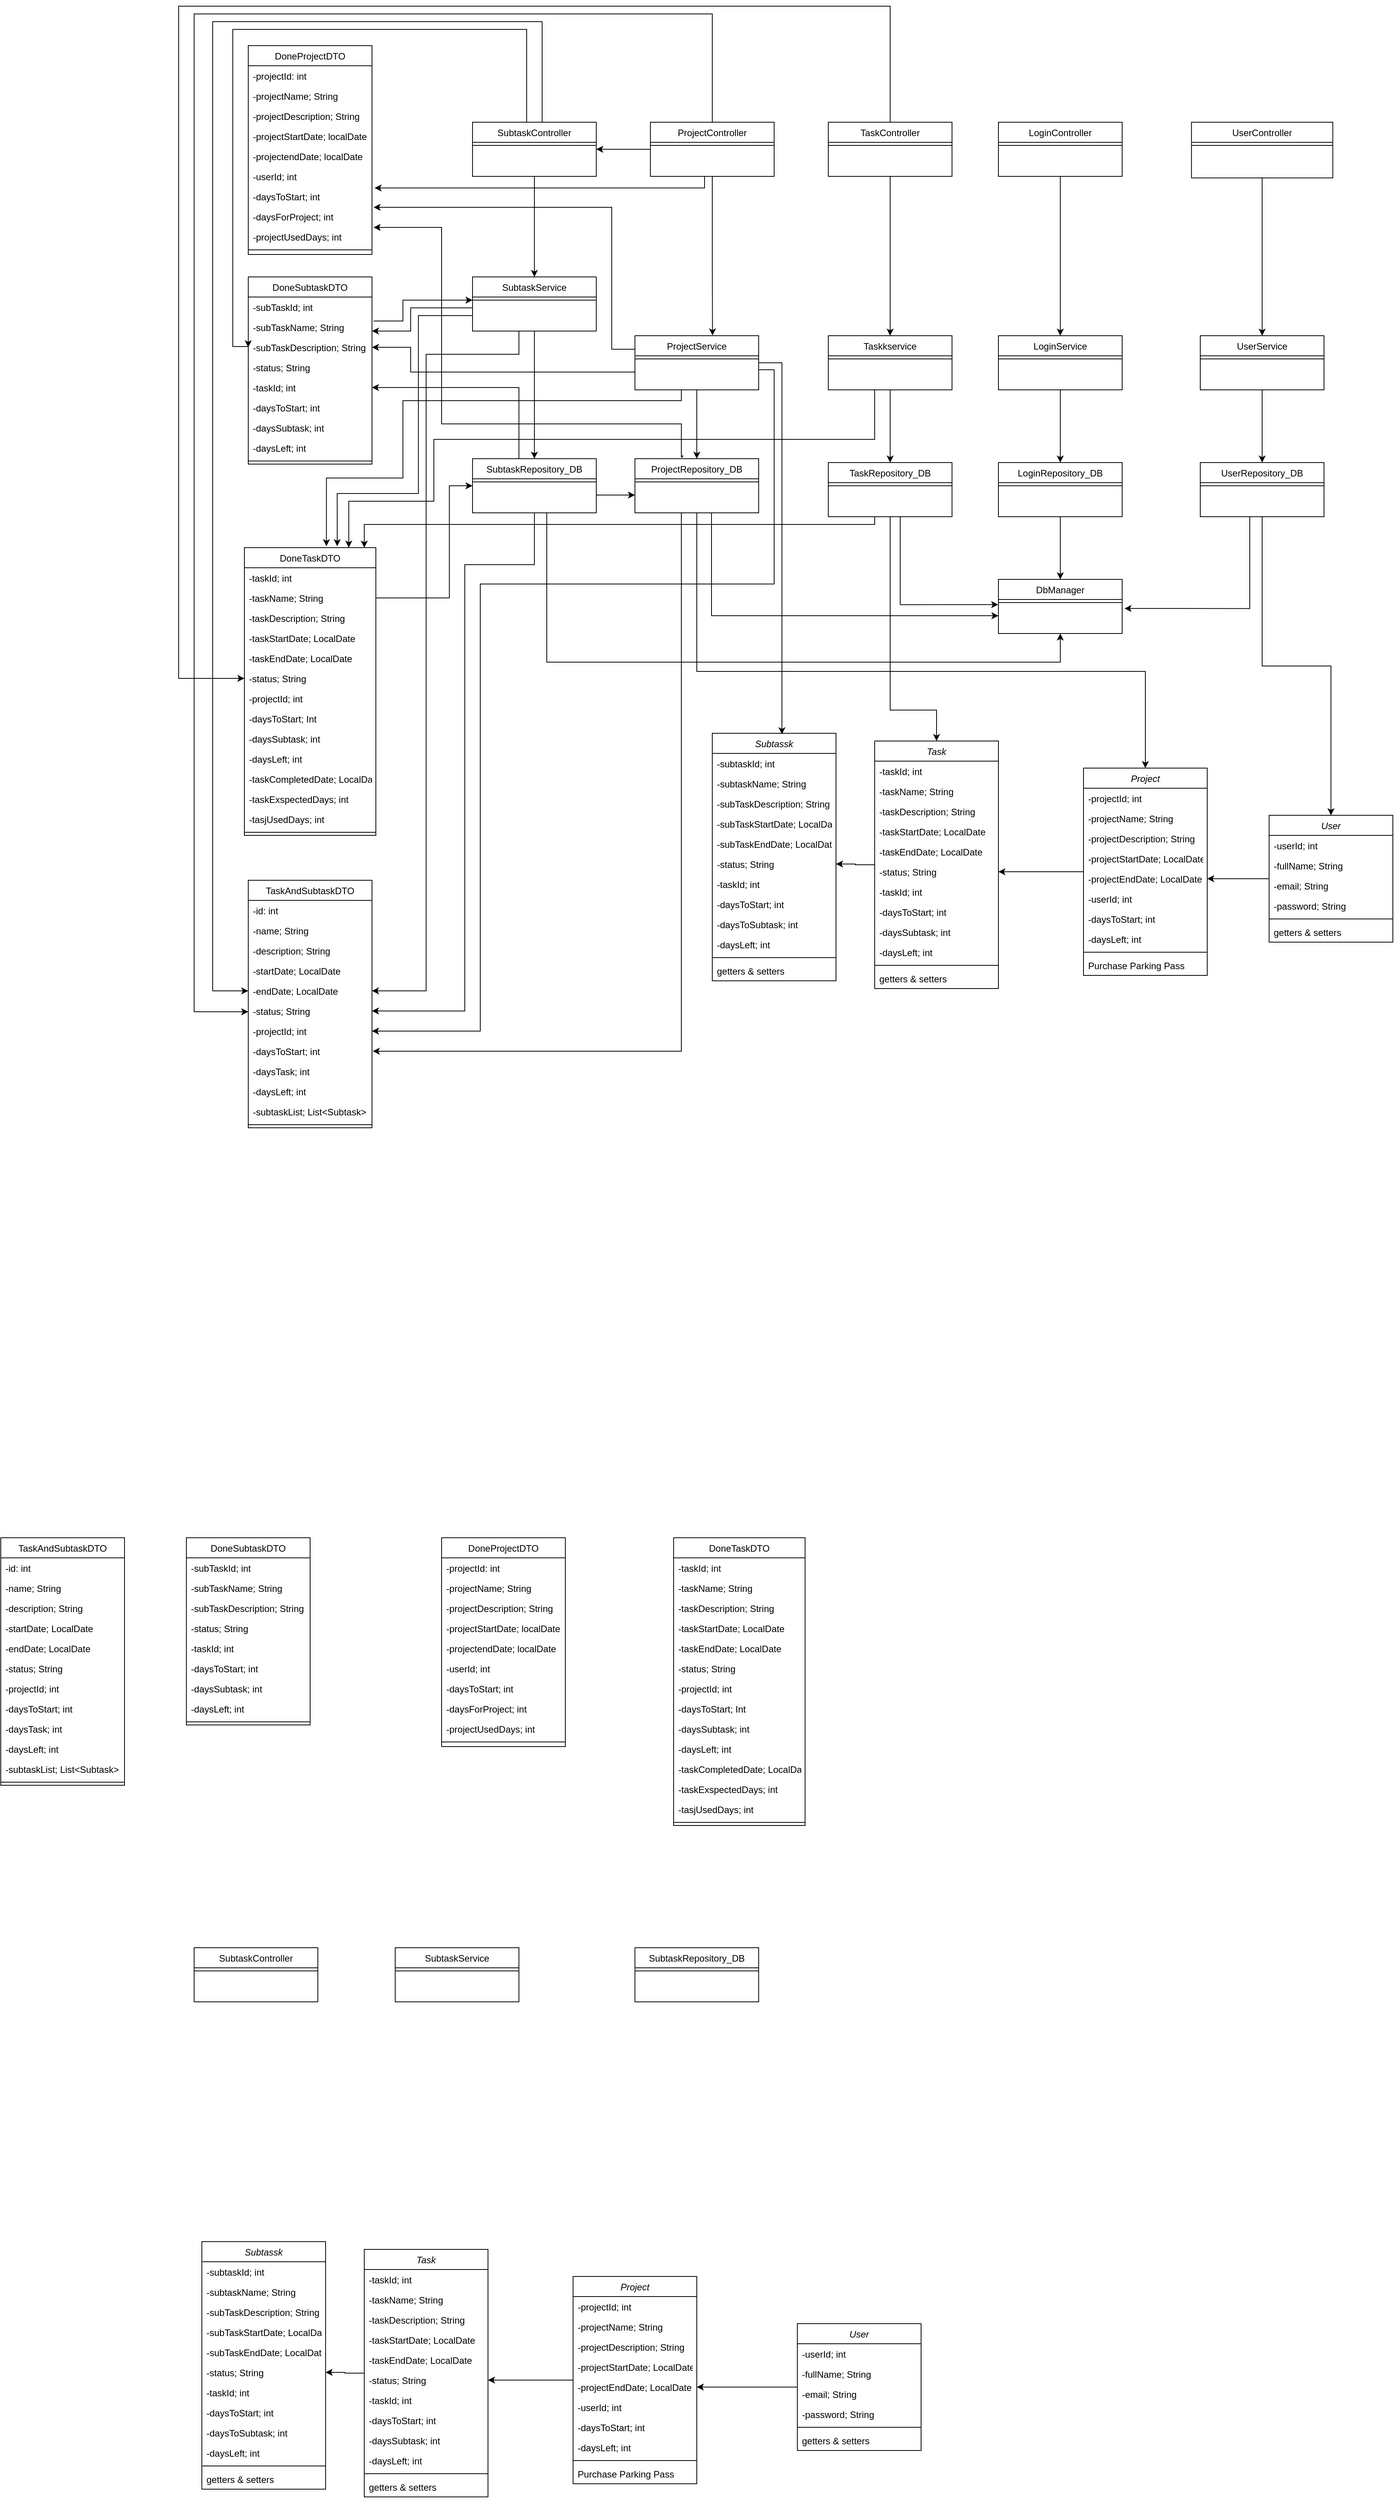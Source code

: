 <mxfile version="21.3.5" type="github">
  <diagram id="C5RBs43oDa-KdzZeNtuy" name="Page-1">
    <mxGraphModel dx="1504" dy="1088" grid="1" gridSize="10" guides="1" tooltips="1" connect="1" arrows="1" fold="1" page="1" pageScale="1" pageWidth="3300" pageHeight="4681" math="0" shadow="0">
      <root>
        <mxCell id="WIyWlLk6GJQsqaUBKTNV-0" />
        <mxCell id="WIyWlLk6GJQsqaUBKTNV-1" parent="WIyWlLk6GJQsqaUBKTNV-0" />
        <mxCell id="1k3d_LjwINiWORwzEv2y-136" style="edgeStyle=orthogonalEdgeStyle;rounded=0;orthogonalLoop=1;jettySize=auto;html=1;entryX=1;entryY=0.5;entryDx=0;entryDy=0;" parent="WIyWlLk6GJQsqaUBKTNV-1" source="zkfFHV4jXpPFQw0GAbJ--0" target="1k3d_LjwINiWORwzEv2y-37" edge="1">
          <mxGeometry relative="1" as="geometry" />
        </mxCell>
        <mxCell id="zkfFHV4jXpPFQw0GAbJ--0" value="Project" style="swimlane;fontStyle=2;align=center;verticalAlign=top;childLayout=stackLayout;horizontal=1;startSize=26;horizontalStack=0;resizeParent=1;resizeLast=0;collapsible=1;marginBottom=0;rounded=0;shadow=0;strokeWidth=1;" parent="WIyWlLk6GJQsqaUBKTNV-1" vertex="1">
          <mxGeometry x="1950" y="1965" width="160" height="268" as="geometry">
            <mxRectangle x="230" y="140" width="160" height="26" as="alternateBounds" />
          </mxGeometry>
        </mxCell>
        <mxCell id="zkfFHV4jXpPFQw0GAbJ--1" value="-projectId; int" style="text;align=left;verticalAlign=top;spacingLeft=4;spacingRight=4;overflow=hidden;rotatable=0;points=[[0,0.5],[1,0.5]];portConstraint=eastwest;" parent="zkfFHV4jXpPFQw0GAbJ--0" vertex="1">
          <mxGeometry y="26" width="160" height="26" as="geometry" />
        </mxCell>
        <mxCell id="zkfFHV4jXpPFQw0GAbJ--2" value="-projectName; String" style="text;align=left;verticalAlign=top;spacingLeft=4;spacingRight=4;overflow=hidden;rotatable=0;points=[[0,0.5],[1,0.5]];portConstraint=eastwest;rounded=0;shadow=0;html=0;" parent="zkfFHV4jXpPFQw0GAbJ--0" vertex="1">
          <mxGeometry y="52" width="160" height="26" as="geometry" />
        </mxCell>
        <mxCell id="zkfFHV4jXpPFQw0GAbJ--3" value="-projectDescription; String" style="text;align=left;verticalAlign=top;spacingLeft=4;spacingRight=4;overflow=hidden;rotatable=0;points=[[0,0.5],[1,0.5]];portConstraint=eastwest;rounded=0;shadow=0;html=0;" parent="zkfFHV4jXpPFQw0GAbJ--0" vertex="1">
          <mxGeometry y="78" width="160" height="26" as="geometry" />
        </mxCell>
        <mxCell id="1k3d_LjwINiWORwzEv2y-18" value="-projectStartDate; LocalDate" style="text;align=left;verticalAlign=top;spacingLeft=4;spacingRight=4;overflow=hidden;rotatable=0;points=[[0,0.5],[1,0.5]];portConstraint=eastwest;rounded=0;shadow=0;html=0;" parent="zkfFHV4jXpPFQw0GAbJ--0" vertex="1">
          <mxGeometry y="104" width="160" height="26" as="geometry" />
        </mxCell>
        <mxCell id="1k3d_LjwINiWORwzEv2y-19" value="-projectEndDate; LocalDate" style="text;align=left;verticalAlign=top;spacingLeft=4;spacingRight=4;overflow=hidden;rotatable=0;points=[[0,0.5],[1,0.5]];portConstraint=eastwest;rounded=0;shadow=0;html=0;" parent="zkfFHV4jXpPFQw0GAbJ--0" vertex="1">
          <mxGeometry y="130" width="160" height="26" as="geometry" />
        </mxCell>
        <mxCell id="1k3d_LjwINiWORwzEv2y-20" value="-userId; int" style="text;align=left;verticalAlign=top;spacingLeft=4;spacingRight=4;overflow=hidden;rotatable=0;points=[[0,0.5],[1,0.5]];portConstraint=eastwest;rounded=0;shadow=0;html=0;" parent="zkfFHV4jXpPFQw0GAbJ--0" vertex="1">
          <mxGeometry y="156" width="160" height="26" as="geometry" />
        </mxCell>
        <mxCell id="1k3d_LjwINiWORwzEv2y-21" value="-daysToStart; int" style="text;align=left;verticalAlign=top;spacingLeft=4;spacingRight=4;overflow=hidden;rotatable=0;points=[[0,0.5],[1,0.5]];portConstraint=eastwest;rounded=0;shadow=0;html=0;" parent="zkfFHV4jXpPFQw0GAbJ--0" vertex="1">
          <mxGeometry y="182" width="160" height="26" as="geometry" />
        </mxCell>
        <mxCell id="1k3d_LjwINiWORwzEv2y-22" value="-daysLeft; int" style="text;align=left;verticalAlign=top;spacingLeft=4;spacingRight=4;overflow=hidden;rotatable=0;points=[[0,0.5],[1,0.5]];portConstraint=eastwest;rounded=0;shadow=0;html=0;" parent="zkfFHV4jXpPFQw0GAbJ--0" vertex="1">
          <mxGeometry y="208" width="160" height="26" as="geometry" />
        </mxCell>
        <mxCell id="zkfFHV4jXpPFQw0GAbJ--4" value="" style="line;html=1;strokeWidth=1;align=left;verticalAlign=middle;spacingTop=-1;spacingLeft=3;spacingRight=3;rotatable=0;labelPosition=right;points=[];portConstraint=eastwest;" parent="zkfFHV4jXpPFQw0GAbJ--0" vertex="1">
          <mxGeometry y="234" width="160" height="8" as="geometry" />
        </mxCell>
        <mxCell id="zkfFHV4jXpPFQw0GAbJ--5" value="Purchase Parking Pass" style="text;align=left;verticalAlign=top;spacingLeft=4;spacingRight=4;overflow=hidden;rotatable=0;points=[[0,0.5],[1,0.5]];portConstraint=eastwest;" parent="zkfFHV4jXpPFQw0GAbJ--0" vertex="1">
          <mxGeometry y="242" width="160" height="26" as="geometry" />
        </mxCell>
        <mxCell id="1k3d_LjwINiWORwzEv2y-135" style="edgeStyle=orthogonalEdgeStyle;rounded=0;orthogonalLoop=1;jettySize=auto;html=1;entryX=1;entryY=0.5;entryDx=0;entryDy=0;" parent="WIyWlLk6GJQsqaUBKTNV-1" source="1k3d_LjwINiWORwzEv2y-6" target="1k3d_LjwINiWORwzEv2y-19" edge="1">
          <mxGeometry relative="1" as="geometry" />
        </mxCell>
        <mxCell id="1k3d_LjwINiWORwzEv2y-6" value="User" style="swimlane;fontStyle=2;align=center;verticalAlign=top;childLayout=stackLayout;horizontal=1;startSize=26;horizontalStack=0;resizeParent=1;resizeLast=0;collapsible=1;marginBottom=0;rounded=0;shadow=0;strokeWidth=1;" parent="WIyWlLk6GJQsqaUBKTNV-1" vertex="1">
          <mxGeometry x="2190" y="2026" width="160" height="164" as="geometry">
            <mxRectangle x="230" y="140" width="160" height="26" as="alternateBounds" />
          </mxGeometry>
        </mxCell>
        <mxCell id="1k3d_LjwINiWORwzEv2y-7" value="-userId; int" style="text;align=left;verticalAlign=top;spacingLeft=4;spacingRight=4;overflow=hidden;rotatable=0;points=[[0,0.5],[1,0.5]];portConstraint=eastwest;" parent="1k3d_LjwINiWORwzEv2y-6" vertex="1">
          <mxGeometry y="26" width="160" height="26" as="geometry" />
        </mxCell>
        <mxCell id="1k3d_LjwINiWORwzEv2y-8" value="-fullName; String" style="text;align=left;verticalAlign=top;spacingLeft=4;spacingRight=4;overflow=hidden;rotatable=0;points=[[0,0.5],[1,0.5]];portConstraint=eastwest;rounded=0;shadow=0;html=0;" parent="1k3d_LjwINiWORwzEv2y-6" vertex="1">
          <mxGeometry y="52" width="160" height="26" as="geometry" />
        </mxCell>
        <mxCell id="1k3d_LjwINiWORwzEv2y-9" value="-email; String" style="text;align=left;verticalAlign=top;spacingLeft=4;spacingRight=4;overflow=hidden;rotatable=0;points=[[0,0.5],[1,0.5]];portConstraint=eastwest;rounded=0;shadow=0;html=0;" parent="1k3d_LjwINiWORwzEv2y-6" vertex="1">
          <mxGeometry y="78" width="160" height="26" as="geometry" />
        </mxCell>
        <mxCell id="1k3d_LjwINiWORwzEv2y-44" value="-password; String" style="text;align=left;verticalAlign=top;spacingLeft=4;spacingRight=4;overflow=hidden;rotatable=0;points=[[0,0.5],[1,0.5]];portConstraint=eastwest;rounded=0;shadow=0;html=0;" parent="1k3d_LjwINiWORwzEv2y-6" vertex="1">
          <mxGeometry y="104" width="160" height="26" as="geometry" />
        </mxCell>
        <mxCell id="1k3d_LjwINiWORwzEv2y-10" value="" style="line;html=1;strokeWidth=1;align=left;verticalAlign=middle;spacingTop=-1;spacingLeft=3;spacingRight=3;rotatable=0;labelPosition=right;points=[];portConstraint=eastwest;" parent="1k3d_LjwINiWORwzEv2y-6" vertex="1">
          <mxGeometry y="130" width="160" height="8" as="geometry" />
        </mxCell>
        <mxCell id="1k3d_LjwINiWORwzEv2y-11" value="getters &amp; setters" style="text;align=left;verticalAlign=top;spacingLeft=4;spacingRight=4;overflow=hidden;rotatable=0;points=[[0,0.5],[1,0.5]];portConstraint=eastwest;" parent="1k3d_LjwINiWORwzEv2y-6" vertex="1">
          <mxGeometry y="138" width="160" height="26" as="geometry" />
        </mxCell>
        <mxCell id="1k3d_LjwINiWORwzEv2y-12" value="Subtassk" style="swimlane;fontStyle=2;align=center;verticalAlign=top;childLayout=stackLayout;horizontal=1;startSize=26;horizontalStack=0;resizeParent=1;resizeLast=0;collapsible=1;marginBottom=0;rounded=0;shadow=0;strokeWidth=1;" parent="WIyWlLk6GJQsqaUBKTNV-1" vertex="1">
          <mxGeometry x="1470" y="1920" width="160" height="320" as="geometry">
            <mxRectangle x="230" y="140" width="160" height="26" as="alternateBounds" />
          </mxGeometry>
        </mxCell>
        <mxCell id="1k3d_LjwINiWORwzEv2y-13" value="-subtaskId; int" style="text;align=left;verticalAlign=top;spacingLeft=4;spacingRight=4;overflow=hidden;rotatable=0;points=[[0,0.5],[1,0.5]];portConstraint=eastwest;" parent="1k3d_LjwINiWORwzEv2y-12" vertex="1">
          <mxGeometry y="26" width="160" height="26" as="geometry" />
        </mxCell>
        <mxCell id="1k3d_LjwINiWORwzEv2y-14" value="-subtaskName; String" style="text;align=left;verticalAlign=top;spacingLeft=4;spacingRight=4;overflow=hidden;rotatable=0;points=[[0,0.5],[1,0.5]];portConstraint=eastwest;rounded=0;shadow=0;html=0;" parent="1k3d_LjwINiWORwzEv2y-12" vertex="1">
          <mxGeometry y="52" width="160" height="26" as="geometry" />
        </mxCell>
        <mxCell id="1k3d_LjwINiWORwzEv2y-15" value="-subTaskDescription; String" style="text;align=left;verticalAlign=top;spacingLeft=4;spacingRight=4;overflow=hidden;rotatable=0;points=[[0,0.5],[1,0.5]];portConstraint=eastwest;rounded=0;shadow=0;html=0;" parent="1k3d_LjwINiWORwzEv2y-12" vertex="1">
          <mxGeometry y="78" width="160" height="26" as="geometry" />
        </mxCell>
        <mxCell id="1k3d_LjwINiWORwzEv2y-23" value="-subTaskStartDate; LocalDate" style="text;align=left;verticalAlign=top;spacingLeft=4;spacingRight=4;overflow=hidden;rotatable=0;points=[[0,0.5],[1,0.5]];portConstraint=eastwest;rounded=0;shadow=0;html=0;" parent="1k3d_LjwINiWORwzEv2y-12" vertex="1">
          <mxGeometry y="104" width="160" height="26" as="geometry" />
        </mxCell>
        <mxCell id="1k3d_LjwINiWORwzEv2y-24" value="-subTaskEndDate; LocalDate" style="text;align=left;verticalAlign=top;spacingLeft=4;spacingRight=4;overflow=hidden;rotatable=0;points=[[0,0.5],[1,0.5]];portConstraint=eastwest;rounded=0;shadow=0;html=0;" parent="1k3d_LjwINiWORwzEv2y-12" vertex="1">
          <mxGeometry y="130" width="160" height="26" as="geometry" />
        </mxCell>
        <mxCell id="1k3d_LjwINiWORwzEv2y-25" value="-status; String" style="text;align=left;verticalAlign=top;spacingLeft=4;spacingRight=4;overflow=hidden;rotatable=0;points=[[0,0.5],[1,0.5]];portConstraint=eastwest;rounded=0;shadow=0;html=0;" parent="1k3d_LjwINiWORwzEv2y-12" vertex="1">
          <mxGeometry y="156" width="160" height="26" as="geometry" />
        </mxCell>
        <mxCell id="1k3d_LjwINiWORwzEv2y-27" value="-taskId; int" style="text;align=left;verticalAlign=top;spacingLeft=4;spacingRight=4;overflow=hidden;rotatable=0;points=[[0,0.5],[1,0.5]];portConstraint=eastwest;rounded=0;shadow=0;html=0;" parent="1k3d_LjwINiWORwzEv2y-12" vertex="1">
          <mxGeometry y="182" width="160" height="26" as="geometry" />
        </mxCell>
        <mxCell id="1k3d_LjwINiWORwzEv2y-28" value="-daysToStart; int" style="text;align=left;verticalAlign=top;spacingLeft=4;spacingRight=4;overflow=hidden;rotatable=0;points=[[0,0.5],[1,0.5]];portConstraint=eastwest;rounded=0;shadow=0;html=0;" parent="1k3d_LjwINiWORwzEv2y-12" vertex="1">
          <mxGeometry y="208" width="160" height="26" as="geometry" />
        </mxCell>
        <mxCell id="1k3d_LjwINiWORwzEv2y-30" value="-daysToSubtask; int" style="text;align=left;verticalAlign=top;spacingLeft=4;spacingRight=4;overflow=hidden;rotatable=0;points=[[0,0.5],[1,0.5]];portConstraint=eastwest;rounded=0;shadow=0;html=0;" parent="1k3d_LjwINiWORwzEv2y-12" vertex="1">
          <mxGeometry y="234" width="160" height="26" as="geometry" />
        </mxCell>
        <mxCell id="1k3d_LjwINiWORwzEv2y-29" value="-daysLeft; int" style="text;align=left;verticalAlign=top;spacingLeft=4;spacingRight=4;overflow=hidden;rotatable=0;points=[[0,0.5],[1,0.5]];portConstraint=eastwest;rounded=0;shadow=0;html=0;" parent="1k3d_LjwINiWORwzEv2y-12" vertex="1">
          <mxGeometry y="260" width="160" height="26" as="geometry" />
        </mxCell>
        <mxCell id="1k3d_LjwINiWORwzEv2y-16" value="" style="line;html=1;strokeWidth=1;align=left;verticalAlign=middle;spacingTop=-1;spacingLeft=3;spacingRight=3;rotatable=0;labelPosition=right;points=[];portConstraint=eastwest;" parent="1k3d_LjwINiWORwzEv2y-12" vertex="1">
          <mxGeometry y="286" width="160" height="8" as="geometry" />
        </mxCell>
        <mxCell id="1k3d_LjwINiWORwzEv2y-26" value="getters &amp; setters" style="text;align=left;verticalAlign=top;spacingLeft=4;spacingRight=4;overflow=hidden;rotatable=0;points=[[0,0.5],[1,0.5]];portConstraint=eastwest;rounded=0;shadow=0;html=0;" parent="1k3d_LjwINiWORwzEv2y-12" vertex="1">
          <mxGeometry y="294" width="160" height="26" as="geometry" />
        </mxCell>
        <mxCell id="1k3d_LjwINiWORwzEv2y-137" style="edgeStyle=orthogonalEdgeStyle;rounded=0;orthogonalLoop=1;jettySize=auto;html=1;entryX=1;entryY=0.5;entryDx=0;entryDy=0;" parent="WIyWlLk6GJQsqaUBKTNV-1" source="1k3d_LjwINiWORwzEv2y-31" target="1k3d_LjwINiWORwzEv2y-25" edge="1">
          <mxGeometry relative="1" as="geometry" />
        </mxCell>
        <mxCell id="1k3d_LjwINiWORwzEv2y-31" value="Task" style="swimlane;fontStyle=2;align=center;verticalAlign=top;childLayout=stackLayout;horizontal=1;startSize=26;horizontalStack=0;resizeParent=1;resizeLast=0;collapsible=1;marginBottom=0;rounded=0;shadow=0;strokeWidth=1;" parent="WIyWlLk6GJQsqaUBKTNV-1" vertex="1">
          <mxGeometry x="1680" y="1930" width="160" height="320" as="geometry">
            <mxRectangle x="230" y="140" width="160" height="26" as="alternateBounds" />
          </mxGeometry>
        </mxCell>
        <mxCell id="1k3d_LjwINiWORwzEv2y-32" value="-taskId; int" style="text;align=left;verticalAlign=top;spacingLeft=4;spacingRight=4;overflow=hidden;rotatable=0;points=[[0,0.5],[1,0.5]];portConstraint=eastwest;" parent="1k3d_LjwINiWORwzEv2y-31" vertex="1">
          <mxGeometry y="26" width="160" height="26" as="geometry" />
        </mxCell>
        <mxCell id="1k3d_LjwINiWORwzEv2y-33" value="-taskName; String" style="text;align=left;verticalAlign=top;spacingLeft=4;spacingRight=4;overflow=hidden;rotatable=0;points=[[0,0.5],[1,0.5]];portConstraint=eastwest;rounded=0;shadow=0;html=0;" parent="1k3d_LjwINiWORwzEv2y-31" vertex="1">
          <mxGeometry y="52" width="160" height="26" as="geometry" />
        </mxCell>
        <mxCell id="1k3d_LjwINiWORwzEv2y-34" value="-taskDescription; String" style="text;align=left;verticalAlign=top;spacingLeft=4;spacingRight=4;overflow=hidden;rotatable=0;points=[[0,0.5],[1,0.5]];portConstraint=eastwest;rounded=0;shadow=0;html=0;" parent="1k3d_LjwINiWORwzEv2y-31" vertex="1">
          <mxGeometry y="78" width="160" height="26" as="geometry" />
        </mxCell>
        <mxCell id="1k3d_LjwINiWORwzEv2y-35" value="-taskStartDate; LocalDate" style="text;align=left;verticalAlign=top;spacingLeft=4;spacingRight=4;overflow=hidden;rotatable=0;points=[[0,0.5],[1,0.5]];portConstraint=eastwest;rounded=0;shadow=0;html=0;" parent="1k3d_LjwINiWORwzEv2y-31" vertex="1">
          <mxGeometry y="104" width="160" height="26" as="geometry" />
        </mxCell>
        <mxCell id="1k3d_LjwINiWORwzEv2y-36" value="-taskEndDate; LocalDate" style="text;align=left;verticalAlign=top;spacingLeft=4;spacingRight=4;overflow=hidden;rotatable=0;points=[[0,0.5],[1,0.5]];portConstraint=eastwest;rounded=0;shadow=0;html=0;" parent="1k3d_LjwINiWORwzEv2y-31" vertex="1">
          <mxGeometry y="130" width="160" height="26" as="geometry" />
        </mxCell>
        <mxCell id="1k3d_LjwINiWORwzEv2y-37" value="-status; String" style="text;align=left;verticalAlign=top;spacingLeft=4;spacingRight=4;overflow=hidden;rotatable=0;points=[[0,0.5],[1,0.5]];portConstraint=eastwest;rounded=0;shadow=0;html=0;" parent="1k3d_LjwINiWORwzEv2y-31" vertex="1">
          <mxGeometry y="156" width="160" height="26" as="geometry" />
        </mxCell>
        <mxCell id="1k3d_LjwINiWORwzEv2y-38" value="-taskId; int" style="text;align=left;verticalAlign=top;spacingLeft=4;spacingRight=4;overflow=hidden;rotatable=0;points=[[0,0.5],[1,0.5]];portConstraint=eastwest;rounded=0;shadow=0;html=0;" parent="1k3d_LjwINiWORwzEv2y-31" vertex="1">
          <mxGeometry y="182" width="160" height="26" as="geometry" />
        </mxCell>
        <mxCell id="1k3d_LjwINiWORwzEv2y-39" value="-daysToStart; int" style="text;align=left;verticalAlign=top;spacingLeft=4;spacingRight=4;overflow=hidden;rotatable=0;points=[[0,0.5],[1,0.5]];portConstraint=eastwest;rounded=0;shadow=0;html=0;" parent="1k3d_LjwINiWORwzEv2y-31" vertex="1">
          <mxGeometry y="208" width="160" height="26" as="geometry" />
        </mxCell>
        <mxCell id="1k3d_LjwINiWORwzEv2y-40" value="-daysSubtask; int" style="text;align=left;verticalAlign=top;spacingLeft=4;spacingRight=4;overflow=hidden;rotatable=0;points=[[0,0.5],[1,0.5]];portConstraint=eastwest;rounded=0;shadow=0;html=0;" parent="1k3d_LjwINiWORwzEv2y-31" vertex="1">
          <mxGeometry y="234" width="160" height="26" as="geometry" />
        </mxCell>
        <mxCell id="1k3d_LjwINiWORwzEv2y-41" value="-daysLeft; int" style="text;align=left;verticalAlign=top;spacingLeft=4;spacingRight=4;overflow=hidden;rotatable=0;points=[[0,0.5],[1,0.5]];portConstraint=eastwest;rounded=0;shadow=0;html=0;" parent="1k3d_LjwINiWORwzEv2y-31" vertex="1">
          <mxGeometry y="260" width="160" height="26" as="geometry" />
        </mxCell>
        <mxCell id="1k3d_LjwINiWORwzEv2y-42" value="" style="line;html=1;strokeWidth=1;align=left;verticalAlign=middle;spacingTop=-1;spacingLeft=3;spacingRight=3;rotatable=0;labelPosition=right;points=[];portConstraint=eastwest;" parent="1k3d_LjwINiWORwzEv2y-31" vertex="1">
          <mxGeometry y="286" width="160" height="8" as="geometry" />
        </mxCell>
        <mxCell id="1k3d_LjwINiWORwzEv2y-43" value="getters &amp; setters" style="text;align=left;verticalAlign=top;spacingLeft=4;spacingRight=4;overflow=hidden;rotatable=0;points=[[0,0.5],[1,0.5]];portConstraint=eastwest;rounded=0;shadow=0;html=0;" parent="1k3d_LjwINiWORwzEv2y-31" vertex="1">
          <mxGeometry y="294" width="160" height="26" as="geometry" />
        </mxCell>
        <mxCell id="1k3d_LjwINiWORwzEv2y-132" style="edgeStyle=orthogonalEdgeStyle;rounded=0;orthogonalLoop=1;jettySize=auto;html=1;entryX=0.5;entryY=0;entryDx=0;entryDy=0;" parent="WIyWlLk6GJQsqaUBKTNV-1" source="1k3d_LjwINiWORwzEv2y-52" target="1k3d_LjwINiWORwzEv2y-102" edge="1">
          <mxGeometry relative="1" as="geometry" />
        </mxCell>
        <mxCell id="1k3d_LjwINiWORwzEv2y-52" value="LoginController" style="swimlane;fontStyle=0;align=center;verticalAlign=top;childLayout=stackLayout;horizontal=1;startSize=26;horizontalStack=0;resizeParent=1;resizeLast=0;collapsible=1;marginBottom=0;rounded=0;shadow=0;strokeWidth=1;" parent="WIyWlLk6GJQsqaUBKTNV-1" vertex="1">
          <mxGeometry x="1840" y="1130" width="160" height="70" as="geometry">
            <mxRectangle x="340" y="380" width="170" height="26" as="alternateBounds" />
          </mxGeometry>
        </mxCell>
        <mxCell id="1k3d_LjwINiWORwzEv2y-54" value="" style="line;html=1;strokeWidth=1;align=left;verticalAlign=middle;spacingTop=-1;spacingLeft=3;spacingRight=3;rotatable=0;labelPosition=right;points=[];portConstraint=eastwest;" parent="1k3d_LjwINiWORwzEv2y-52" vertex="1">
          <mxGeometry y="26" width="160" height="8" as="geometry" />
        </mxCell>
        <mxCell id="1k3d_LjwINiWORwzEv2y-129" style="edgeStyle=orthogonalEdgeStyle;rounded=0;orthogonalLoop=1;jettySize=auto;html=1;entryX=0.5;entryY=0;entryDx=0;entryDy=0;" parent="WIyWlLk6GJQsqaUBKTNV-1" source="1k3d_LjwINiWORwzEv2y-58" target="1k3d_LjwINiWORwzEv2y-114" edge="1">
          <mxGeometry relative="1" as="geometry" />
        </mxCell>
        <mxCell id="1k3d_LjwINiWORwzEv2y-149" style="edgeStyle=orthogonalEdgeStyle;rounded=0;orthogonalLoop=1;jettySize=auto;html=1;entryX=0;entryY=0.5;entryDx=0;entryDy=0;" parent="WIyWlLk6GJQsqaUBKTNV-1" source="1k3d_LjwINiWORwzEv2y-58" target="1k3d_LjwINiWORwzEv2y-246" edge="1">
          <mxGeometry relative="1" as="geometry">
            <Array as="points">
              <mxPoint x="1230" y="1010" />
              <mxPoint x="850" y="1010" />
              <mxPoint x="850" y="1420" />
            </Array>
          </mxGeometry>
        </mxCell>
        <mxCell id="1k3d_LjwINiWORwzEv2y-163" style="edgeStyle=orthogonalEdgeStyle;rounded=0;orthogonalLoop=1;jettySize=auto;html=1;entryX=0;entryY=0.5;entryDx=0;entryDy=0;" parent="WIyWlLk6GJQsqaUBKTNV-1" source="1k3d_LjwINiWORwzEv2y-58" target="1k3d_LjwINiWORwzEv2y-269" edge="1">
          <mxGeometry relative="1" as="geometry">
            <Array as="points">
              <mxPoint x="1250" y="1000" />
              <mxPoint x="824" y="1000" />
              <mxPoint x="824" y="2253" />
            </Array>
          </mxGeometry>
        </mxCell>
        <mxCell id="1k3d_LjwINiWORwzEv2y-58" value="SubtaskController" style="swimlane;fontStyle=0;align=center;verticalAlign=top;childLayout=stackLayout;horizontal=1;startSize=26;horizontalStack=0;resizeParent=1;resizeLast=0;collapsible=1;marginBottom=0;rounded=0;shadow=0;strokeWidth=1;" parent="WIyWlLk6GJQsqaUBKTNV-1" vertex="1">
          <mxGeometry x="1160" y="1130" width="160" height="70" as="geometry">
            <mxRectangle x="340" y="380" width="170" height="26" as="alternateBounds" />
          </mxGeometry>
        </mxCell>
        <mxCell id="1k3d_LjwINiWORwzEv2y-60" value="" style="line;html=1;strokeWidth=1;align=left;verticalAlign=middle;spacingTop=-1;spacingLeft=3;spacingRight=3;rotatable=0;labelPosition=right;points=[];portConstraint=eastwest;" parent="1k3d_LjwINiWORwzEv2y-58" vertex="1">
          <mxGeometry y="26" width="160" height="8" as="geometry" />
        </mxCell>
        <mxCell id="1k3d_LjwINiWORwzEv2y-130" style="edgeStyle=orthogonalEdgeStyle;rounded=0;orthogonalLoop=1;jettySize=auto;html=1;entryX=0.5;entryY=0;entryDx=0;entryDy=0;" parent="WIyWlLk6GJQsqaUBKTNV-1" source="1k3d_LjwINiWORwzEv2y-61" target="1k3d_LjwINiWORwzEv2y-117" edge="1">
          <mxGeometry relative="1" as="geometry" />
        </mxCell>
        <mxCell id="1k3d_LjwINiWORwzEv2y-204" style="edgeStyle=orthogonalEdgeStyle;rounded=0;orthogonalLoop=1;jettySize=auto;html=1;entryX=0;entryY=0.5;entryDx=0;entryDy=0;" parent="WIyWlLk6GJQsqaUBKTNV-1" source="1k3d_LjwINiWORwzEv2y-61" target="1k3d_LjwINiWORwzEv2y-258" edge="1">
          <mxGeometry relative="1" as="geometry">
            <Array as="points">
              <mxPoint x="1700" y="980" />
              <mxPoint x="780" y="980" />
              <mxPoint x="780" y="1849" />
            </Array>
          </mxGeometry>
        </mxCell>
        <mxCell id="1k3d_LjwINiWORwzEv2y-61" value="TaskController" style="swimlane;fontStyle=0;align=center;verticalAlign=top;childLayout=stackLayout;horizontal=1;startSize=26;horizontalStack=0;resizeParent=1;resizeLast=0;collapsible=1;marginBottom=0;rounded=0;shadow=0;strokeWidth=1;" parent="WIyWlLk6GJQsqaUBKTNV-1" vertex="1">
          <mxGeometry x="1620" y="1130" width="160" height="70" as="geometry">
            <mxRectangle x="340" y="380" width="170" height="26" as="alternateBounds" />
          </mxGeometry>
        </mxCell>
        <mxCell id="1k3d_LjwINiWORwzEv2y-63" value="" style="line;html=1;strokeWidth=1;align=left;verticalAlign=middle;spacingTop=-1;spacingLeft=3;spacingRight=3;rotatable=0;labelPosition=right;points=[];portConstraint=eastwest;" parent="1k3d_LjwINiWORwzEv2y-61" vertex="1">
          <mxGeometry y="26" width="160" height="8" as="geometry" />
        </mxCell>
        <mxCell id="1k3d_LjwINiWORwzEv2y-128" style="edgeStyle=orthogonalEdgeStyle;rounded=0;orthogonalLoop=1;jettySize=auto;html=1;entryX=0.5;entryY=0;entryDx=0;entryDy=0;" parent="WIyWlLk6GJQsqaUBKTNV-1" source="1k3d_LjwINiWORwzEv2y-65" target="1k3d_LjwINiWORwzEv2y-120" edge="1">
          <mxGeometry relative="1" as="geometry" />
        </mxCell>
        <mxCell id="1k3d_LjwINiWORwzEv2y-65" value="UserController" style="swimlane;fontStyle=0;align=center;verticalAlign=top;childLayout=stackLayout;horizontal=1;startSize=26;horizontalStack=0;resizeParent=1;resizeLast=0;collapsible=1;marginBottom=0;rounded=0;shadow=0;strokeWidth=1;" parent="WIyWlLk6GJQsqaUBKTNV-1" vertex="1">
          <mxGeometry x="2089.63" y="1130" width="182.75" height="72" as="geometry">
            <mxRectangle x="340" y="380" width="170" height="26" as="alternateBounds" />
          </mxGeometry>
        </mxCell>
        <mxCell id="1k3d_LjwINiWORwzEv2y-67" value="" style="line;html=1;strokeWidth=1;align=left;verticalAlign=middle;spacingTop=-1;spacingLeft=3;spacingRight=3;rotatable=0;labelPosition=right;points=[];portConstraint=eastwest;" parent="1k3d_LjwINiWORwzEv2y-65" vertex="1">
          <mxGeometry y="26" width="182.75" height="8" as="geometry" />
        </mxCell>
        <mxCell id="1k3d_LjwINiWORwzEv2y-68" value="DoneSubtaskDTO" style="swimlane;fontStyle=0;align=center;verticalAlign=top;childLayout=stackLayout;horizontal=1;startSize=26;horizontalStack=0;resizeParent=1;resizeLast=0;collapsible=1;marginBottom=0;rounded=0;shadow=0;strokeWidth=1;" parent="WIyWlLk6GJQsqaUBKTNV-1" vertex="1">
          <mxGeometry x="870" y="1330" width="160" height="242" as="geometry">
            <mxRectangle x="440" y="-350" width="170" height="26" as="alternateBounds" />
          </mxGeometry>
        </mxCell>
        <mxCell id="1k3d_LjwINiWORwzEv2y-70" value="-subTaskId; int" style="text;align=left;verticalAlign=top;spacingLeft=4;spacingRight=4;overflow=hidden;rotatable=0;points=[[0,0.5],[1,0.5]];portConstraint=eastwest;" parent="1k3d_LjwINiWORwzEv2y-68" vertex="1">
          <mxGeometry y="26" width="160" height="26" as="geometry" />
        </mxCell>
        <mxCell id="1k3d_LjwINiWORwzEv2y-245" value="-subTaskName; String" style="text;align=left;verticalAlign=top;spacingLeft=4;spacingRight=4;overflow=hidden;rotatable=0;points=[[0,0.5],[1,0.5]];portConstraint=eastwest;" parent="1k3d_LjwINiWORwzEv2y-68" vertex="1">
          <mxGeometry y="52" width="160" height="26" as="geometry" />
        </mxCell>
        <mxCell id="1k3d_LjwINiWORwzEv2y-246" value="-subTaskDescription; String" style="text;align=left;verticalAlign=top;spacingLeft=4;spacingRight=4;overflow=hidden;rotatable=0;points=[[0,0.5],[1,0.5]];portConstraint=eastwest;" parent="1k3d_LjwINiWORwzEv2y-68" vertex="1">
          <mxGeometry y="78" width="160" height="26" as="geometry" />
        </mxCell>
        <mxCell id="1k3d_LjwINiWORwzEv2y-247" value="-status; String" style="text;align=left;verticalAlign=top;spacingLeft=4;spacingRight=4;overflow=hidden;rotatable=0;points=[[0,0.5],[1,0.5]];portConstraint=eastwest;" parent="1k3d_LjwINiWORwzEv2y-68" vertex="1">
          <mxGeometry y="104" width="160" height="26" as="geometry" />
        </mxCell>
        <mxCell id="1k3d_LjwINiWORwzEv2y-250" value="-taskId; int" style="text;align=left;verticalAlign=top;spacingLeft=4;spacingRight=4;overflow=hidden;rotatable=0;points=[[0,0.5],[1,0.5]];portConstraint=eastwest;" parent="1k3d_LjwINiWORwzEv2y-68" vertex="1">
          <mxGeometry y="130" width="160" height="26" as="geometry" />
        </mxCell>
        <mxCell id="1k3d_LjwINiWORwzEv2y-251" value="-daysToStart; int" style="text;align=left;verticalAlign=top;spacingLeft=4;spacingRight=4;overflow=hidden;rotatable=0;points=[[0,0.5],[1,0.5]];portConstraint=eastwest;" parent="1k3d_LjwINiWORwzEv2y-68" vertex="1">
          <mxGeometry y="156" width="160" height="26" as="geometry" />
        </mxCell>
        <mxCell id="1k3d_LjwINiWORwzEv2y-252" value="-daysSubtask; int" style="text;align=left;verticalAlign=top;spacingLeft=4;spacingRight=4;overflow=hidden;rotatable=0;points=[[0,0.5],[1,0.5]];portConstraint=eastwest;" parent="1k3d_LjwINiWORwzEv2y-68" vertex="1">
          <mxGeometry y="182" width="160" height="26" as="geometry" />
        </mxCell>
        <mxCell id="1k3d_LjwINiWORwzEv2y-253" value="-daysLeft; int" style="text;align=left;verticalAlign=top;spacingLeft=4;spacingRight=4;overflow=hidden;rotatable=0;points=[[0,0.5],[1,0.5]];portConstraint=eastwest;" parent="1k3d_LjwINiWORwzEv2y-68" vertex="1">
          <mxGeometry y="208" width="160" height="26" as="geometry" />
        </mxCell>
        <mxCell id="1k3d_LjwINiWORwzEv2y-69" value="" style="line;html=1;strokeWidth=1;align=left;verticalAlign=middle;spacingTop=-1;spacingLeft=3;spacingRight=3;rotatable=0;labelPosition=right;points=[];portConstraint=eastwest;" parent="1k3d_LjwINiWORwzEv2y-68" vertex="1">
          <mxGeometry y="234" width="160" height="8" as="geometry" />
        </mxCell>
        <mxCell id="1k3d_LjwINiWORwzEv2y-71" value="DoneProjectDTO" style="swimlane;fontStyle=0;align=center;verticalAlign=top;childLayout=stackLayout;horizontal=1;startSize=26;horizontalStack=0;resizeParent=1;resizeLast=0;collapsible=1;marginBottom=0;rounded=0;shadow=0;strokeWidth=1;" parent="WIyWlLk6GJQsqaUBKTNV-1" vertex="1">
          <mxGeometry x="870" y="1031" width="160" height="270" as="geometry">
            <mxRectangle x="930" y="1030" width="170" height="26" as="alternateBounds" />
          </mxGeometry>
        </mxCell>
        <mxCell id="1k3d_LjwINiWORwzEv2y-73" value="-projectId: int" style="text;align=left;verticalAlign=top;spacingLeft=4;spacingRight=4;overflow=hidden;rotatable=0;points=[[0,0.5],[1,0.5]];portConstraint=eastwest;" parent="1k3d_LjwINiWORwzEv2y-71" vertex="1">
          <mxGeometry y="26" width="160" height="26" as="geometry" />
        </mxCell>
        <mxCell id="1k3d_LjwINiWORwzEv2y-234" value="-projectName; String" style="text;align=left;verticalAlign=top;spacingLeft=4;spacingRight=4;overflow=hidden;rotatable=0;points=[[0,0.5],[1,0.5]];portConstraint=eastwest;" parent="1k3d_LjwINiWORwzEv2y-71" vertex="1">
          <mxGeometry y="52" width="160" height="26" as="geometry" />
        </mxCell>
        <mxCell id="1k3d_LjwINiWORwzEv2y-237" value="-projectDescription; String" style="text;align=left;verticalAlign=top;spacingLeft=4;spacingRight=4;overflow=hidden;rotatable=0;points=[[0,0.5],[1,0.5]];portConstraint=eastwest;" parent="1k3d_LjwINiWORwzEv2y-71" vertex="1">
          <mxGeometry y="78" width="160" height="26" as="geometry" />
        </mxCell>
        <mxCell id="1k3d_LjwINiWORwzEv2y-238" value="-projectStartDate; localDate" style="text;align=left;verticalAlign=top;spacingLeft=4;spacingRight=4;overflow=hidden;rotatable=0;points=[[0,0.5],[1,0.5]];portConstraint=eastwest;" parent="1k3d_LjwINiWORwzEv2y-71" vertex="1">
          <mxGeometry y="104" width="160" height="26" as="geometry" />
        </mxCell>
        <mxCell id="1k3d_LjwINiWORwzEv2y-239" value="-projectendDate; localDate" style="text;align=left;verticalAlign=top;spacingLeft=4;spacingRight=4;overflow=hidden;rotatable=0;points=[[0,0.5],[1,0.5]];portConstraint=eastwest;" parent="1k3d_LjwINiWORwzEv2y-71" vertex="1">
          <mxGeometry y="130" width="160" height="26" as="geometry" />
        </mxCell>
        <mxCell id="1k3d_LjwINiWORwzEv2y-240" value="-userId; int" style="text;align=left;verticalAlign=top;spacingLeft=4;spacingRight=4;overflow=hidden;rotatable=0;points=[[0,0.5],[1,0.5]];portConstraint=eastwest;" parent="1k3d_LjwINiWORwzEv2y-71" vertex="1">
          <mxGeometry y="156" width="160" height="26" as="geometry" />
        </mxCell>
        <mxCell id="1k3d_LjwINiWORwzEv2y-242" value="-daysToStart; int" style="text;align=left;verticalAlign=top;spacingLeft=4;spacingRight=4;overflow=hidden;rotatable=0;points=[[0,0.5],[1,0.5]];portConstraint=eastwest;" parent="1k3d_LjwINiWORwzEv2y-71" vertex="1">
          <mxGeometry y="182" width="160" height="26" as="geometry" />
        </mxCell>
        <mxCell id="1k3d_LjwINiWORwzEv2y-243" value="-daysForProject; int" style="text;align=left;verticalAlign=top;spacingLeft=4;spacingRight=4;overflow=hidden;rotatable=0;points=[[0,0.5],[1,0.5]];portConstraint=eastwest;" parent="1k3d_LjwINiWORwzEv2y-71" vertex="1">
          <mxGeometry y="208" width="160" height="26" as="geometry" />
        </mxCell>
        <mxCell id="1k3d_LjwINiWORwzEv2y-244" value="-projectUsedDays; int" style="text;align=left;verticalAlign=top;spacingLeft=4;spacingRight=4;overflow=hidden;rotatable=0;points=[[0,0.5],[1,0.5]];portConstraint=eastwest;" parent="1k3d_LjwINiWORwzEv2y-71" vertex="1">
          <mxGeometry y="234" width="160" height="26" as="geometry" />
        </mxCell>
        <mxCell id="1k3d_LjwINiWORwzEv2y-72" value="" style="line;html=1;strokeWidth=1;align=left;verticalAlign=middle;spacingTop=-1;spacingLeft=3;spacingRight=3;rotatable=0;labelPosition=right;points=[];portConstraint=eastwest;" parent="1k3d_LjwINiWORwzEv2y-71" vertex="1">
          <mxGeometry y="260" width="160" height="8" as="geometry" />
        </mxCell>
        <mxCell id="1k3d_LjwINiWORwzEv2y-74" value="DoneTaskDTO" style="swimlane;fontStyle=0;align=center;verticalAlign=top;childLayout=stackLayout;horizontal=1;startSize=26;horizontalStack=0;resizeParent=1;resizeLast=0;collapsible=1;marginBottom=0;rounded=0;shadow=0;strokeWidth=1;" parent="WIyWlLk6GJQsqaUBKTNV-1" vertex="1">
          <mxGeometry x="865" y="1680" width="170" height="372" as="geometry">
            <mxRectangle x="340" y="380" width="170" height="26" as="alternateBounds" />
          </mxGeometry>
        </mxCell>
        <mxCell id="1k3d_LjwINiWORwzEv2y-76" value="-taskId; int" style="text;align=left;verticalAlign=top;spacingLeft=4;spacingRight=4;overflow=hidden;rotatable=0;points=[[0,0.5],[1,0.5]];portConstraint=eastwest;" parent="1k3d_LjwINiWORwzEv2y-74" vertex="1">
          <mxGeometry y="26" width="170" height="26" as="geometry" />
        </mxCell>
        <mxCell id="1k3d_LjwINiWORwzEv2y-255" value="-taskName; String" style="text;align=left;verticalAlign=top;spacingLeft=4;spacingRight=4;overflow=hidden;rotatable=0;points=[[0,0.5],[1,0.5]];portConstraint=eastwest;" parent="1k3d_LjwINiWORwzEv2y-74" vertex="1">
          <mxGeometry y="52" width="170" height="26" as="geometry" />
        </mxCell>
        <mxCell id="1k3d_LjwINiWORwzEv2y-256" value="-taskDescription; String" style="text;align=left;verticalAlign=top;spacingLeft=4;spacingRight=4;overflow=hidden;rotatable=0;points=[[0,0.5],[1,0.5]];portConstraint=eastwest;" parent="1k3d_LjwINiWORwzEv2y-74" vertex="1">
          <mxGeometry y="78" width="170" height="26" as="geometry" />
        </mxCell>
        <mxCell id="1k3d_LjwINiWORwzEv2y-276" value="-taskStartDate; LocalDate" style="text;align=left;verticalAlign=top;spacingLeft=4;spacingRight=4;overflow=hidden;rotatable=0;points=[[0,0.5],[1,0.5]];portConstraint=eastwest;" parent="1k3d_LjwINiWORwzEv2y-74" vertex="1">
          <mxGeometry y="104" width="170" height="26" as="geometry" />
        </mxCell>
        <mxCell id="1k3d_LjwINiWORwzEv2y-277" value="-taskEndDate; LocalDate" style="text;align=left;verticalAlign=top;spacingLeft=4;spacingRight=4;overflow=hidden;rotatable=0;points=[[0,0.5],[1,0.5]];portConstraint=eastwest;" parent="1k3d_LjwINiWORwzEv2y-74" vertex="1">
          <mxGeometry y="130" width="170" height="26" as="geometry" />
        </mxCell>
        <mxCell id="1k3d_LjwINiWORwzEv2y-258" value="-status; String" style="text;align=left;verticalAlign=top;spacingLeft=4;spacingRight=4;overflow=hidden;rotatable=0;points=[[0,0.5],[1,0.5]];portConstraint=eastwest;" parent="1k3d_LjwINiWORwzEv2y-74" vertex="1">
          <mxGeometry y="156" width="170" height="26" as="geometry" />
        </mxCell>
        <mxCell id="1k3d_LjwINiWORwzEv2y-257" value="-projectId; int" style="text;align=left;verticalAlign=top;spacingLeft=4;spacingRight=4;overflow=hidden;rotatable=0;points=[[0,0.5],[1,0.5]];portConstraint=eastwest;" parent="1k3d_LjwINiWORwzEv2y-74" vertex="1">
          <mxGeometry y="182" width="170" height="26" as="geometry" />
        </mxCell>
        <mxCell id="1k3d_LjwINiWORwzEv2y-260" value="-daysToStart; Int" style="text;align=left;verticalAlign=top;spacingLeft=4;spacingRight=4;overflow=hidden;rotatable=0;points=[[0,0.5],[1,0.5]];portConstraint=eastwest;" parent="1k3d_LjwINiWORwzEv2y-74" vertex="1">
          <mxGeometry y="208" width="170" height="26" as="geometry" />
        </mxCell>
        <mxCell id="1k3d_LjwINiWORwzEv2y-262" value="-daysSubtask; int" style="text;align=left;verticalAlign=top;spacingLeft=4;spacingRight=4;overflow=hidden;rotatable=0;points=[[0,0.5],[1,0.5]];portConstraint=eastwest;" parent="1k3d_LjwINiWORwzEv2y-74" vertex="1">
          <mxGeometry y="234" width="170" height="26" as="geometry" />
        </mxCell>
        <mxCell id="1k3d_LjwINiWORwzEv2y-261" value="-daysLeft; int" style="text;align=left;verticalAlign=top;spacingLeft=4;spacingRight=4;overflow=hidden;rotatable=0;points=[[0,0.5],[1,0.5]];portConstraint=eastwest;" parent="1k3d_LjwINiWORwzEv2y-74" vertex="1">
          <mxGeometry y="260" width="170" height="26" as="geometry" />
        </mxCell>
        <mxCell id="1k3d_LjwINiWORwzEv2y-279" value="-taskCompletedDate; LocalDate" style="text;align=left;verticalAlign=top;spacingLeft=4;spacingRight=4;overflow=hidden;rotatable=0;points=[[0,0.5],[1,0.5]];portConstraint=eastwest;" parent="1k3d_LjwINiWORwzEv2y-74" vertex="1">
          <mxGeometry y="286" width="170" height="26" as="geometry" />
        </mxCell>
        <mxCell id="1k3d_LjwINiWORwzEv2y-264" value="-taskExspectedDays; int" style="text;align=left;verticalAlign=top;spacingLeft=4;spacingRight=4;overflow=hidden;rotatable=0;points=[[0,0.5],[1,0.5]];portConstraint=eastwest;" parent="1k3d_LjwINiWORwzEv2y-74" vertex="1">
          <mxGeometry y="312" width="170" height="26" as="geometry" />
        </mxCell>
        <mxCell id="1k3d_LjwINiWORwzEv2y-265" value="-tasjUsedDays; int" style="text;align=left;verticalAlign=top;spacingLeft=4;spacingRight=4;overflow=hidden;rotatable=0;points=[[0,0.5],[1,0.5]];portConstraint=eastwest;" parent="1k3d_LjwINiWORwzEv2y-74" vertex="1">
          <mxGeometry y="338" width="170" height="26" as="geometry" />
        </mxCell>
        <mxCell id="1k3d_LjwINiWORwzEv2y-75" value="" style="line;html=1;strokeWidth=1;align=left;verticalAlign=middle;spacingTop=-1;spacingLeft=3;spacingRight=3;rotatable=0;labelPosition=right;points=[];portConstraint=eastwest;" parent="1k3d_LjwINiWORwzEv2y-74" vertex="1">
          <mxGeometry y="364" width="170" height="8" as="geometry" />
        </mxCell>
        <mxCell id="1k3d_LjwINiWORwzEv2y-77" value="TaskAndSubtaskDTO" style="swimlane;fontStyle=0;align=center;verticalAlign=top;childLayout=stackLayout;horizontal=1;startSize=26;horizontalStack=0;resizeParent=1;resizeLast=0;collapsible=1;marginBottom=0;rounded=0;shadow=0;strokeWidth=1;" parent="WIyWlLk6GJQsqaUBKTNV-1" vertex="1">
          <mxGeometry x="870" y="2110" width="160" height="320" as="geometry">
            <mxRectangle x="-120" y="1070" width="170" height="26" as="alternateBounds" />
          </mxGeometry>
        </mxCell>
        <mxCell id="1k3d_LjwINiWORwzEv2y-79" value="-id: int" style="text;align=left;verticalAlign=top;spacingLeft=4;spacingRight=4;overflow=hidden;rotatable=0;points=[[0,0.5],[1,0.5]];portConstraint=eastwest;" parent="1k3d_LjwINiWORwzEv2y-77" vertex="1">
          <mxGeometry y="26" width="160" height="26" as="geometry" />
        </mxCell>
        <mxCell id="1k3d_LjwINiWORwzEv2y-266" value="-name; String" style="text;align=left;verticalAlign=top;spacingLeft=4;spacingRight=4;overflow=hidden;rotatable=0;points=[[0,0.5],[1,0.5]];portConstraint=eastwest;" parent="1k3d_LjwINiWORwzEv2y-77" vertex="1">
          <mxGeometry y="52" width="160" height="26" as="geometry" />
        </mxCell>
        <mxCell id="1k3d_LjwINiWORwzEv2y-267" value="-description; String" style="text;align=left;verticalAlign=top;spacingLeft=4;spacingRight=4;overflow=hidden;rotatable=0;points=[[0,0.5],[1,0.5]];portConstraint=eastwest;" parent="1k3d_LjwINiWORwzEv2y-77" vertex="1">
          <mxGeometry y="78" width="160" height="26" as="geometry" />
        </mxCell>
        <mxCell id="1k3d_LjwINiWORwzEv2y-268" value="-startDate; LocalDate" style="text;align=left;verticalAlign=top;spacingLeft=4;spacingRight=4;overflow=hidden;rotatable=0;points=[[0,0.5],[1,0.5]];portConstraint=eastwest;" parent="1k3d_LjwINiWORwzEv2y-77" vertex="1">
          <mxGeometry y="104" width="160" height="26" as="geometry" />
        </mxCell>
        <mxCell id="1k3d_LjwINiWORwzEv2y-269" value="-endDate; LocalDate" style="text;align=left;verticalAlign=top;spacingLeft=4;spacingRight=4;overflow=hidden;rotatable=0;points=[[0,0.5],[1,0.5]];portConstraint=eastwest;" parent="1k3d_LjwINiWORwzEv2y-77" vertex="1">
          <mxGeometry y="130" width="160" height="26" as="geometry" />
        </mxCell>
        <mxCell id="1k3d_LjwINiWORwzEv2y-270" value="-status; String" style="text;align=left;verticalAlign=top;spacingLeft=4;spacingRight=4;overflow=hidden;rotatable=0;points=[[0,0.5],[1,0.5]];portConstraint=eastwest;" parent="1k3d_LjwINiWORwzEv2y-77" vertex="1">
          <mxGeometry y="156" width="160" height="26" as="geometry" />
        </mxCell>
        <mxCell id="1k3d_LjwINiWORwzEv2y-271" value="-projectId; int" style="text;align=left;verticalAlign=top;spacingLeft=4;spacingRight=4;overflow=hidden;rotatable=0;points=[[0,0.5],[1,0.5]];portConstraint=eastwest;" parent="1k3d_LjwINiWORwzEv2y-77" vertex="1">
          <mxGeometry y="182" width="160" height="26" as="geometry" />
        </mxCell>
        <mxCell id="1k3d_LjwINiWORwzEv2y-272" value="-daysToStart; int" style="text;align=left;verticalAlign=top;spacingLeft=4;spacingRight=4;overflow=hidden;rotatable=0;points=[[0,0.5],[1,0.5]];portConstraint=eastwest;" parent="1k3d_LjwINiWORwzEv2y-77" vertex="1">
          <mxGeometry y="208" width="160" height="26" as="geometry" />
        </mxCell>
        <mxCell id="1k3d_LjwINiWORwzEv2y-273" value="-daysTask; int" style="text;align=left;verticalAlign=top;spacingLeft=4;spacingRight=4;overflow=hidden;rotatable=0;points=[[0,0.5],[1,0.5]];portConstraint=eastwest;" parent="1k3d_LjwINiWORwzEv2y-77" vertex="1">
          <mxGeometry y="234" width="160" height="26" as="geometry" />
        </mxCell>
        <mxCell id="1k3d_LjwINiWORwzEv2y-274" value="-daysLeft; int" style="text;align=left;verticalAlign=top;spacingLeft=4;spacingRight=4;overflow=hidden;rotatable=0;points=[[0,0.5],[1,0.5]];portConstraint=eastwest;" parent="1k3d_LjwINiWORwzEv2y-77" vertex="1">
          <mxGeometry y="260" width="160" height="26" as="geometry" />
        </mxCell>
        <mxCell id="1k3d_LjwINiWORwzEv2y-275" value="-subtaskList; List&lt;Subtask&gt;" style="text;align=left;verticalAlign=top;spacingLeft=4;spacingRight=4;overflow=hidden;rotatable=0;points=[[0,0.5],[1,0.5]];portConstraint=eastwest;" parent="1k3d_LjwINiWORwzEv2y-77" vertex="1">
          <mxGeometry y="286" width="160" height="26" as="geometry" />
        </mxCell>
        <mxCell id="1k3d_LjwINiWORwzEv2y-78" value="" style="line;html=1;strokeWidth=1;align=left;verticalAlign=middle;spacingTop=-1;spacingLeft=3;spacingRight=3;rotatable=0;labelPosition=right;points=[];portConstraint=eastwest;" parent="1k3d_LjwINiWORwzEv2y-77" vertex="1">
          <mxGeometry y="312" width="160" height="8" as="geometry" />
        </mxCell>
        <mxCell id="1k3d_LjwINiWORwzEv2y-80" value="DbManager" style="swimlane;fontStyle=0;align=center;verticalAlign=top;childLayout=stackLayout;horizontal=1;startSize=26;horizontalStack=0;resizeParent=1;resizeLast=0;collapsible=1;marginBottom=0;rounded=0;shadow=0;strokeWidth=1;" parent="WIyWlLk6GJQsqaUBKTNV-1" vertex="1">
          <mxGeometry x="1840" y="1721" width="160" height="70" as="geometry">
            <mxRectangle x="340" y="380" width="170" height="26" as="alternateBounds" />
          </mxGeometry>
        </mxCell>
        <mxCell id="1k3d_LjwINiWORwzEv2y-81" value="" style="line;html=1;strokeWidth=1;align=left;verticalAlign=middle;spacingTop=-1;spacingLeft=3;spacingRight=3;rotatable=0;labelPosition=right;points=[];portConstraint=eastwest;" parent="1k3d_LjwINiWORwzEv2y-80" vertex="1">
          <mxGeometry y="26" width="160" height="8" as="geometry" />
        </mxCell>
        <mxCell id="1k3d_LjwINiWORwzEv2y-144" style="edgeStyle=orthogonalEdgeStyle;rounded=0;orthogonalLoop=1;jettySize=auto;html=1;entryX=0.5;entryY=0;entryDx=0;entryDy=0;" parent="WIyWlLk6GJQsqaUBKTNV-1" source="1k3d_LjwINiWORwzEv2y-83" target="1k3d_LjwINiWORwzEv2y-31" edge="1">
          <mxGeometry relative="1" as="geometry">
            <Array as="points">
              <mxPoint x="1700" y="1890" />
              <mxPoint x="1760" y="1890" />
            </Array>
          </mxGeometry>
        </mxCell>
        <mxCell id="1k3d_LjwINiWORwzEv2y-205" style="edgeStyle=orthogonalEdgeStyle;rounded=0;orthogonalLoop=1;jettySize=auto;html=1;entryX=0.912;entryY=0;entryDx=0;entryDy=0;entryPerimeter=0;" parent="WIyWlLk6GJQsqaUBKTNV-1" source="1k3d_LjwINiWORwzEv2y-83" target="1k3d_LjwINiWORwzEv2y-74" edge="1">
          <mxGeometry relative="1" as="geometry">
            <mxPoint x="1020" y="1675" as="targetPoint" />
            <Array as="points">
              <mxPoint x="1680" y="1650" />
              <mxPoint x="1020" y="1650" />
            </Array>
          </mxGeometry>
        </mxCell>
        <mxCell id="1k3d_LjwINiWORwzEv2y-213" style="edgeStyle=orthogonalEdgeStyle;rounded=0;orthogonalLoop=1;jettySize=auto;html=1;entryX=-0.002;entryY=-0.051;entryDx=0;entryDy=0;entryPerimeter=0;" parent="WIyWlLk6GJQsqaUBKTNV-1" source="1k3d_LjwINiWORwzEv2y-83" edge="1">
          <mxGeometry relative="1" as="geometry">
            <mxPoint x="1839.68" y="1753.674" as="targetPoint" />
            <Array as="points">
              <mxPoint x="1713" y="1754" />
            </Array>
          </mxGeometry>
        </mxCell>
        <mxCell id="1k3d_LjwINiWORwzEv2y-83" value="TaskRepository_DB" style="swimlane;fontStyle=0;align=center;verticalAlign=top;childLayout=stackLayout;horizontal=1;startSize=26;horizontalStack=0;resizeParent=1;resizeLast=0;collapsible=1;marginBottom=0;rounded=0;shadow=0;strokeWidth=1;" parent="WIyWlLk6GJQsqaUBKTNV-1" vertex="1">
          <mxGeometry x="1620" y="1570" width="160" height="70" as="geometry">
            <mxRectangle x="340" y="380" width="170" height="26" as="alternateBounds" />
          </mxGeometry>
        </mxCell>
        <mxCell id="1k3d_LjwINiWORwzEv2y-84" value="" style="line;html=1;strokeWidth=1;align=left;verticalAlign=middle;spacingTop=-1;spacingLeft=3;spacingRight=3;rotatable=0;labelPosition=right;points=[];portConstraint=eastwest;" parent="1k3d_LjwINiWORwzEv2y-83" vertex="1">
          <mxGeometry y="26" width="160" height="8" as="geometry" />
        </mxCell>
        <mxCell id="1k3d_LjwINiWORwzEv2y-210" style="edgeStyle=orthogonalEdgeStyle;rounded=0;orthogonalLoop=1;jettySize=auto;html=1;entryX=0.5;entryY=0;entryDx=0;entryDy=0;" parent="WIyWlLk6GJQsqaUBKTNV-1" source="1k3d_LjwINiWORwzEv2y-89" target="1k3d_LjwINiWORwzEv2y-6" edge="1">
          <mxGeometry relative="1" as="geometry" />
        </mxCell>
        <mxCell id="1k3d_LjwINiWORwzEv2y-211" style="edgeStyle=orthogonalEdgeStyle;rounded=0;orthogonalLoop=1;jettySize=auto;html=1;entryX=1.019;entryY=0.141;entryDx=0;entryDy=0;entryPerimeter=0;" parent="WIyWlLk6GJQsqaUBKTNV-1" source="1k3d_LjwINiWORwzEv2y-89" edge="1">
          <mxGeometry relative="1" as="geometry">
            <mxPoint x="2003.04" y="1758.666" as="targetPoint" />
            <Array as="points">
              <mxPoint x="2165" y="1758" />
            </Array>
          </mxGeometry>
        </mxCell>
        <mxCell id="1k3d_LjwINiWORwzEv2y-89" value="UserRepository_DB" style="swimlane;fontStyle=0;align=center;verticalAlign=top;childLayout=stackLayout;horizontal=1;startSize=26;horizontalStack=0;resizeParent=1;resizeLast=0;collapsible=1;marginBottom=0;rounded=0;shadow=0;strokeWidth=1;" parent="WIyWlLk6GJQsqaUBKTNV-1" vertex="1">
          <mxGeometry x="2101" y="1570" width="160" height="70" as="geometry">
            <mxRectangle x="340" y="380" width="170" height="26" as="alternateBounds" />
          </mxGeometry>
        </mxCell>
        <mxCell id="1k3d_LjwINiWORwzEv2y-90" value="" style="line;html=1;strokeWidth=1;align=left;verticalAlign=middle;spacingTop=-1;spacingLeft=3;spacingRight=3;rotatable=0;labelPosition=right;points=[];portConstraint=eastwest;" parent="1k3d_LjwINiWORwzEv2y-89" vertex="1">
          <mxGeometry y="26" width="160" height="8" as="geometry" />
        </mxCell>
        <mxCell id="1k3d_LjwINiWORwzEv2y-180" style="edgeStyle=orthogonalEdgeStyle;rounded=0;orthogonalLoop=1;jettySize=auto;html=1;entryX=1;entryY=0.5;entryDx=0;entryDy=0;" parent="WIyWlLk6GJQsqaUBKTNV-1" source="1k3d_LjwINiWORwzEv2y-92" edge="1" target="1k3d_LjwINiWORwzEv2y-270">
          <mxGeometry relative="1" as="geometry">
            <mxPoint x="880" y="2110" as="targetPoint" />
            <Array as="points">
              <mxPoint x="1240" y="1702" />
              <mxPoint x="1150" y="1702" />
              <mxPoint x="1150" y="2279" />
            </Array>
          </mxGeometry>
        </mxCell>
        <mxCell id="1k3d_LjwINiWORwzEv2y-190" style="edgeStyle=orthogonalEdgeStyle;rounded=0;orthogonalLoop=1;jettySize=auto;html=1;entryX=1;entryY=0.5;entryDx=0;entryDy=0;" parent="WIyWlLk6GJQsqaUBKTNV-1" source="1k3d_LjwINiWORwzEv2y-92" target="1k3d_LjwINiWORwzEv2y-250" edge="1">
          <mxGeometry relative="1" as="geometry">
            <mxPoint x="960" y="1402" as="targetPoint" />
            <Array as="points">
              <mxPoint x="1220" y="1473" />
            </Array>
          </mxGeometry>
        </mxCell>
        <mxCell id="1k3d_LjwINiWORwzEv2y-216" style="edgeStyle=orthogonalEdgeStyle;rounded=0;orthogonalLoop=1;jettySize=auto;html=1;entryX=0.5;entryY=1;entryDx=0;entryDy=0;" parent="WIyWlLk6GJQsqaUBKTNV-1" source="1k3d_LjwINiWORwzEv2y-92" target="1k3d_LjwINiWORwzEv2y-80" edge="1">
          <mxGeometry relative="1" as="geometry">
            <Array as="points">
              <mxPoint x="1256" y="1828" />
              <mxPoint x="1920" y="1828" />
            </Array>
          </mxGeometry>
        </mxCell>
        <mxCell id="1k3d_LjwINiWORwzEv2y-92" value="SubtaskRepository_DB" style="swimlane;fontStyle=0;align=center;verticalAlign=top;childLayout=stackLayout;horizontal=1;startSize=26;horizontalStack=0;resizeParent=1;resizeLast=0;collapsible=1;marginBottom=0;rounded=0;shadow=0;strokeWidth=1;" parent="WIyWlLk6GJQsqaUBKTNV-1" vertex="1">
          <mxGeometry x="1160" y="1565" width="160" height="70" as="geometry">
            <mxRectangle x="340" y="380" width="170" height="26" as="alternateBounds" />
          </mxGeometry>
        </mxCell>
        <mxCell id="1k3d_LjwINiWORwzEv2y-93" value="" style="line;html=1;strokeWidth=1;align=left;verticalAlign=middle;spacingTop=-1;spacingLeft=3;spacingRight=3;rotatable=0;labelPosition=right;points=[];portConstraint=eastwest;" parent="1k3d_LjwINiWORwzEv2y-92" vertex="1">
          <mxGeometry y="26" width="160" height="8" as="geometry" />
        </mxCell>
        <mxCell id="1k3d_LjwINiWORwzEv2y-212" style="edgeStyle=orthogonalEdgeStyle;rounded=0;orthogonalLoop=1;jettySize=auto;html=1;entryX=0.5;entryY=0;entryDx=0;entryDy=0;" parent="WIyWlLk6GJQsqaUBKTNV-1" source="1k3d_LjwINiWORwzEv2y-95" target="1k3d_LjwINiWORwzEv2y-80" edge="1">
          <mxGeometry relative="1" as="geometry" />
        </mxCell>
        <mxCell id="1k3d_LjwINiWORwzEv2y-95" value="LoginRepository_DB" style="swimlane;fontStyle=0;align=center;verticalAlign=top;childLayout=stackLayout;horizontal=1;startSize=26;horizontalStack=0;resizeParent=1;resizeLast=0;collapsible=1;marginBottom=0;rounded=0;shadow=0;strokeWidth=1;" parent="WIyWlLk6GJQsqaUBKTNV-1" vertex="1">
          <mxGeometry x="1840" y="1570" width="160" height="70" as="geometry">
            <mxRectangle x="140" y="876" width="170" height="26" as="alternateBounds" />
          </mxGeometry>
        </mxCell>
        <mxCell id="1k3d_LjwINiWORwzEv2y-96" value="" style="line;html=1;strokeWidth=1;align=left;verticalAlign=middle;spacingTop=-1;spacingLeft=3;spacingRight=3;rotatable=0;labelPosition=right;points=[];portConstraint=eastwest;" parent="1k3d_LjwINiWORwzEv2y-95" vertex="1">
          <mxGeometry y="26" width="160" height="8" as="geometry" />
        </mxCell>
        <mxCell id="1k3d_LjwINiWORwzEv2y-127" style="edgeStyle=orthogonalEdgeStyle;rounded=0;orthogonalLoop=1;jettySize=auto;html=1;entryX=0.5;entryY=0;entryDx=0;entryDy=0;" parent="WIyWlLk6GJQsqaUBKTNV-1" source="1k3d_LjwINiWORwzEv2y-102" target="1k3d_LjwINiWORwzEv2y-95" edge="1">
          <mxGeometry relative="1" as="geometry" />
        </mxCell>
        <mxCell id="1k3d_LjwINiWORwzEv2y-102" value="LoginService" style="swimlane;fontStyle=0;align=center;verticalAlign=top;childLayout=stackLayout;horizontal=1;startSize=26;horizontalStack=0;resizeParent=1;resizeLast=0;collapsible=1;marginBottom=0;rounded=0;shadow=0;strokeWidth=1;" parent="WIyWlLk6GJQsqaUBKTNV-1" vertex="1">
          <mxGeometry x="1840" y="1406" width="160" height="70" as="geometry">
            <mxRectangle x="340" y="380" width="170" height="26" as="alternateBounds" />
          </mxGeometry>
        </mxCell>
        <mxCell id="1k3d_LjwINiWORwzEv2y-103" value="" style="line;html=1;strokeWidth=1;align=left;verticalAlign=middle;spacingTop=-1;spacingLeft=3;spacingRight=3;rotatable=0;labelPosition=right;points=[];portConstraint=eastwest;" parent="1k3d_LjwINiWORwzEv2y-102" vertex="1">
          <mxGeometry y="26" width="160" height="8" as="geometry" />
        </mxCell>
        <mxCell id="1k3d_LjwINiWORwzEv2y-126" style="edgeStyle=orthogonalEdgeStyle;rounded=0;orthogonalLoop=1;jettySize=auto;html=1;entryX=0.5;entryY=0;entryDx=0;entryDy=0;" parent="WIyWlLk6GJQsqaUBKTNV-1" source="1k3d_LjwINiWORwzEv2y-105" target="1k3d_LjwINiWORwzEv2y-86" edge="1">
          <mxGeometry relative="1" as="geometry" />
        </mxCell>
        <mxCell id="1k3d_LjwINiWORwzEv2y-153" style="edgeStyle=orthogonalEdgeStyle;rounded=0;orthogonalLoop=1;jettySize=auto;html=1;entryX=0.706;entryY=-0.005;entryDx=0;entryDy=0;entryPerimeter=0;" parent="WIyWlLk6GJQsqaUBKTNV-1" source="1k3d_LjwINiWORwzEv2y-114" target="1k3d_LjwINiWORwzEv2y-74" edge="1">
          <mxGeometry relative="1" as="geometry">
            <Array as="points">
              <mxPoint x="1090" y="1380" />
              <mxPoint x="1090" y="1610" />
              <mxPoint x="985" y="1610" />
            </Array>
          </mxGeometry>
        </mxCell>
        <mxCell id="1k3d_LjwINiWORwzEv2y-124" style="edgeStyle=orthogonalEdgeStyle;rounded=0;orthogonalLoop=1;jettySize=auto;html=1;entryX=0.5;entryY=0;entryDx=0;entryDy=0;" parent="WIyWlLk6GJQsqaUBKTNV-1" source="1k3d_LjwINiWORwzEv2y-114" target="1k3d_LjwINiWORwzEv2y-92" edge="1">
          <mxGeometry relative="1" as="geometry">
            <Array as="points">
              <mxPoint x="1240" y="1520" />
              <mxPoint x="1240" y="1520" />
            </Array>
          </mxGeometry>
        </mxCell>
        <mxCell id="1k3d_LjwINiWORwzEv2y-155" style="edgeStyle=orthogonalEdgeStyle;rounded=0;orthogonalLoop=1;jettySize=auto;html=1;entryX=0.624;entryY=-0.005;entryDx=0;entryDy=0;entryPerimeter=0;" parent="WIyWlLk6GJQsqaUBKTNV-1" source="1k3d_LjwINiWORwzEv2y-105" edge="1" target="1k3d_LjwINiWORwzEv2y-74">
          <mxGeometry relative="1" as="geometry">
            <mxPoint x="972" y="1690" as="targetPoint" />
            <Array as="points">
              <mxPoint x="1430" y="1490" />
              <mxPoint x="1070" y="1490" />
              <mxPoint x="1070" y="1590" />
              <mxPoint x="971" y="1590" />
            </Array>
          </mxGeometry>
        </mxCell>
        <mxCell id="1k3d_LjwINiWORwzEv2y-125" style="edgeStyle=orthogonalEdgeStyle;rounded=0;orthogonalLoop=1;jettySize=auto;html=1;entryX=0.5;entryY=0;entryDx=0;entryDy=0;" parent="WIyWlLk6GJQsqaUBKTNV-1" source="1k3d_LjwINiWORwzEv2y-117" target="1k3d_LjwINiWORwzEv2y-83" edge="1">
          <mxGeometry relative="1" as="geometry" />
        </mxCell>
        <mxCell id="1k3d_LjwINiWORwzEv2y-206" style="edgeStyle=orthogonalEdgeStyle;rounded=0;orthogonalLoop=1;jettySize=auto;html=1;" parent="WIyWlLk6GJQsqaUBKTNV-1" source="1k3d_LjwINiWORwzEv2y-117" edge="1">
          <mxGeometry relative="1" as="geometry">
            <mxPoint x="1000" y="1680" as="targetPoint" />
            <Array as="points">
              <mxPoint x="1680" y="1540" />
              <mxPoint x="1110" y="1540" />
              <mxPoint x="1110" y="1620" />
              <mxPoint x="1000" y="1620" />
            </Array>
          </mxGeometry>
        </mxCell>
        <mxCell id="1k3d_LjwINiWORwzEv2y-117" value="Taskkservice" style="swimlane;fontStyle=0;align=center;verticalAlign=top;childLayout=stackLayout;horizontal=1;startSize=26;horizontalStack=0;resizeParent=1;resizeLast=0;collapsible=1;marginBottom=0;rounded=0;shadow=0;strokeWidth=1;" parent="WIyWlLk6GJQsqaUBKTNV-1" vertex="1">
          <mxGeometry x="1620" y="1406" width="160" height="70" as="geometry">
            <mxRectangle x="340" y="380" width="170" height="26" as="alternateBounds" />
          </mxGeometry>
        </mxCell>
        <mxCell id="1k3d_LjwINiWORwzEv2y-118" value="" style="line;html=1;strokeWidth=1;align=left;verticalAlign=middle;spacingTop=-1;spacingLeft=3;spacingRight=3;rotatable=0;labelPosition=right;points=[];portConstraint=eastwest;" parent="1k3d_LjwINiWORwzEv2y-117" vertex="1">
          <mxGeometry y="26" width="160" height="8" as="geometry" />
        </mxCell>
        <mxCell id="1k3d_LjwINiWORwzEv2y-123" style="edgeStyle=orthogonalEdgeStyle;rounded=0;orthogonalLoop=1;jettySize=auto;html=1;entryX=0.5;entryY=0;entryDx=0;entryDy=0;" parent="WIyWlLk6GJQsqaUBKTNV-1" source="1k3d_LjwINiWORwzEv2y-120" target="1k3d_LjwINiWORwzEv2y-89" edge="1">
          <mxGeometry relative="1" as="geometry" />
        </mxCell>
        <mxCell id="1k3d_LjwINiWORwzEv2y-120" value="UserService" style="swimlane;fontStyle=0;align=center;verticalAlign=top;childLayout=stackLayout;horizontal=1;startSize=26;horizontalStack=0;resizeParent=1;resizeLast=0;collapsible=1;marginBottom=0;rounded=0;shadow=0;strokeWidth=1;" parent="WIyWlLk6GJQsqaUBKTNV-1" vertex="1">
          <mxGeometry x="2101" y="1406" width="160" height="70" as="geometry">
            <mxRectangle x="340" y="380" width="170" height="26" as="alternateBounds" />
          </mxGeometry>
        </mxCell>
        <mxCell id="1k3d_LjwINiWORwzEv2y-121" value="" style="line;html=1;strokeWidth=1;align=left;verticalAlign=middle;spacingTop=-1;spacingLeft=3;spacingRight=3;rotatable=0;labelPosition=right;points=[];portConstraint=eastwest;" parent="1k3d_LjwINiWORwzEv2y-120" vertex="1">
          <mxGeometry y="26" width="160" height="8" as="geometry" />
        </mxCell>
        <mxCell id="1k3d_LjwINiWORwzEv2y-157" style="edgeStyle=orthogonalEdgeStyle;rounded=0;orthogonalLoop=1;jettySize=auto;html=1;" parent="WIyWlLk6GJQsqaUBKTNV-1" edge="1">
          <mxGeometry relative="1" as="geometry">
            <mxPoint x="1430" y="1635" as="sourcePoint" />
            <mxPoint x="1031" y="2331" as="targetPoint" />
            <Array as="points">
              <mxPoint x="1430" y="2331" />
            </Array>
          </mxGeometry>
        </mxCell>
        <mxCell id="1k3d_LjwINiWORwzEv2y-158" style="edgeStyle=orthogonalEdgeStyle;rounded=0;orthogonalLoop=1;jettySize=auto;html=1;exitX=0.385;exitY=-0.067;exitDx=0;exitDy=0;exitPerimeter=0;entryX=1.013;entryY=1.038;entryDx=0;entryDy=0;entryPerimeter=0;" parent="WIyWlLk6GJQsqaUBKTNV-1" source="1k3d_LjwINiWORwzEv2y-86" target="1k3d_LjwINiWORwzEv2y-243" edge="1">
          <mxGeometry relative="1" as="geometry">
            <Array as="points">
              <mxPoint x="1432" y="1563" />
              <mxPoint x="1430" y="1520" />
              <mxPoint x="1120" y="1520" />
              <mxPoint x="1120" y="1266" />
            </Array>
            <mxPoint x="1040" y="1260" as="targetPoint" />
          </mxGeometry>
        </mxCell>
        <mxCell id="1k3d_LjwINiWORwzEv2y-166" style="edgeStyle=orthogonalEdgeStyle;rounded=0;orthogonalLoop=1;jettySize=auto;html=1;exitX=0;exitY=0.25;exitDx=0;exitDy=0;entryX=1.013;entryY=0.038;entryDx=0;entryDy=0;entryPerimeter=0;" parent="WIyWlLk6GJQsqaUBKTNV-1" source="1k3d_LjwINiWORwzEv2y-105" target="1k3d_LjwINiWORwzEv2y-243" edge="1">
          <mxGeometry relative="1" as="geometry">
            <mxPoint x="1090" y="1240" as="targetPoint" />
            <Array as="points">
              <mxPoint x="1340" y="1424" />
              <mxPoint x="1340" y="1240" />
            </Array>
          </mxGeometry>
        </mxCell>
        <mxCell id="1k3d_LjwINiWORwzEv2y-178" style="edgeStyle=orthogonalEdgeStyle;rounded=0;orthogonalLoop=1;jettySize=auto;html=1;entryX=0.5;entryY=0;entryDx=0;entryDy=0;" parent="WIyWlLk6GJQsqaUBKTNV-1" source="1k3d_LjwINiWORwzEv2y-86" target="zkfFHV4jXpPFQw0GAbJ--0" edge="1">
          <mxGeometry relative="1" as="geometry">
            <Array as="points">
              <mxPoint x="1450" y="1840" />
              <mxPoint x="2030" y="1840" />
            </Array>
          </mxGeometry>
        </mxCell>
        <mxCell id="1k3d_LjwINiWORwzEv2y-215" style="edgeStyle=orthogonalEdgeStyle;rounded=0;orthogonalLoop=1;jettySize=auto;html=1;entryX=0;entryY=0.5;entryDx=0;entryDy=0;" parent="WIyWlLk6GJQsqaUBKTNV-1" source="1k3d_LjwINiWORwzEv2y-86" edge="1">
          <mxGeometry relative="1" as="geometry">
            <mxPoint x="1840" y="1768" as="targetPoint" />
            <Array as="points">
              <mxPoint x="1469" y="1768" />
            </Array>
          </mxGeometry>
        </mxCell>
        <mxCell id="1k3d_LjwINiWORwzEv2y-86" value="ProjectRepository_DB" style="swimlane;fontStyle=0;align=center;verticalAlign=top;childLayout=stackLayout;horizontal=1;startSize=26;horizontalStack=0;resizeParent=1;resizeLast=0;collapsible=1;marginBottom=0;rounded=0;shadow=0;strokeWidth=1;" parent="WIyWlLk6GJQsqaUBKTNV-1" vertex="1">
          <mxGeometry x="1370" y="1565" width="160" height="70" as="geometry">
            <mxRectangle x="340" y="380" width="170" height="26" as="alternateBounds" />
          </mxGeometry>
        </mxCell>
        <mxCell id="1k3d_LjwINiWORwzEv2y-87" value="" style="line;html=1;strokeWidth=1;align=left;verticalAlign=middle;spacingTop=-1;spacingLeft=3;spacingRight=3;rotatable=0;labelPosition=right;points=[];portConstraint=eastwest;" parent="1k3d_LjwINiWORwzEv2y-86" vertex="1">
          <mxGeometry y="26" width="160" height="8" as="geometry" />
        </mxCell>
        <mxCell id="1k3d_LjwINiWORwzEv2y-200" style="edgeStyle=orthogonalEdgeStyle;rounded=0;orthogonalLoop=1;jettySize=auto;html=1;entryX=1;entryY=0.5;entryDx=0;entryDy=0;" parent="WIyWlLk6GJQsqaUBKTNV-1" source="1k3d_LjwINiWORwzEv2y-114" edge="1" target="1k3d_LjwINiWORwzEv2y-269">
          <mxGeometry relative="1" as="geometry">
            <mxPoint x="880" y="2100" as="targetPoint" />
            <Array as="points">
              <mxPoint x="1220" y="1430" />
              <mxPoint x="1100" y="1430" />
              <mxPoint x="1100" y="2253" />
            </Array>
          </mxGeometry>
        </mxCell>
        <mxCell id="1k3d_LjwINiWORwzEv2y-281" style="edgeStyle=orthogonalEdgeStyle;rounded=0;orthogonalLoop=1;jettySize=auto;html=1;" parent="WIyWlLk6GJQsqaUBKTNV-1" source="1k3d_LjwINiWORwzEv2y-114" edge="1">
          <mxGeometry relative="1" as="geometry">
            <Array as="points">
              <mxPoint x="1080" y="1370" />
              <mxPoint x="1080" y="1400" />
              <mxPoint x="1033" y="1400" />
            </Array>
            <mxPoint x="1030" y="1400" as="targetPoint" />
          </mxGeometry>
        </mxCell>
        <mxCell id="1k3d_LjwINiWORwzEv2y-114" value="SubtaskService" style="swimlane;fontStyle=0;align=center;verticalAlign=top;childLayout=stackLayout;horizontal=1;startSize=26;horizontalStack=0;resizeParent=1;resizeLast=0;collapsible=1;marginBottom=0;rounded=0;shadow=0;strokeWidth=1;" parent="WIyWlLk6GJQsqaUBKTNV-1" vertex="1">
          <mxGeometry x="1160" y="1330" width="160" height="70" as="geometry">
            <mxRectangle x="340" y="380" width="170" height="26" as="alternateBounds" />
          </mxGeometry>
        </mxCell>
        <mxCell id="1k3d_LjwINiWORwzEv2y-115" value="" style="line;html=1;strokeWidth=1;align=left;verticalAlign=middle;spacingTop=-1;spacingLeft=3;spacingRight=3;rotatable=0;labelPosition=right;points=[];portConstraint=eastwest;" parent="1k3d_LjwINiWORwzEv2y-114" vertex="1">
          <mxGeometry y="26" width="160" height="8" as="geometry" />
        </mxCell>
        <mxCell id="1k3d_LjwINiWORwzEv2y-197" style="edgeStyle=orthogonalEdgeStyle;rounded=0;orthogonalLoop=1;jettySize=auto;html=1;entryX=0.627;entryY=-0.005;entryDx=0;entryDy=0;entryPerimeter=0;" parent="WIyWlLk6GJQsqaUBKTNV-1" source="1k3d_LjwINiWORwzEv2y-55" target="1k3d_LjwINiWORwzEv2y-105" edge="1">
          <mxGeometry relative="1" as="geometry">
            <Array as="points">
              <mxPoint x="1470" y="1310" />
              <mxPoint x="1470" y="1310" />
            </Array>
          </mxGeometry>
        </mxCell>
        <mxCell id="1k3d_LjwINiWORwzEv2y-208" style="edgeStyle=orthogonalEdgeStyle;rounded=0;orthogonalLoop=1;jettySize=auto;html=1;" parent="WIyWlLk6GJQsqaUBKTNV-1" source="1k3d_LjwINiWORwzEv2y-55" edge="1">
          <mxGeometry relative="1" as="geometry">
            <Array as="points">
              <mxPoint x="1470" y="990" />
              <mxPoint x="800" y="990" />
            </Array>
            <mxPoint x="870" y="2280" as="targetPoint" />
          </mxGeometry>
        </mxCell>
        <mxCell id="3Vpd5qUnarcpiOeI3HFZ-4" style="edgeStyle=orthogonalEdgeStyle;rounded=0;orthogonalLoop=1;jettySize=auto;html=1;entryX=1;entryY=0.5;entryDx=0;entryDy=0;" edge="1" parent="WIyWlLk6GJQsqaUBKTNV-1" source="1k3d_LjwINiWORwzEv2y-55" target="1k3d_LjwINiWORwzEv2y-58">
          <mxGeometry relative="1" as="geometry" />
        </mxCell>
        <mxCell id="3Vpd5qUnarcpiOeI3HFZ-8" style="edgeStyle=orthogonalEdgeStyle;rounded=0;orthogonalLoop=1;jettySize=auto;html=1;entryX=1.021;entryY=0.115;entryDx=0;entryDy=0;entryPerimeter=0;" edge="1" parent="WIyWlLk6GJQsqaUBKTNV-1" source="1k3d_LjwINiWORwzEv2y-55" target="1k3d_LjwINiWORwzEv2y-242">
          <mxGeometry relative="1" as="geometry">
            <Array as="points">
              <mxPoint x="1460" y="1215" />
            </Array>
          </mxGeometry>
        </mxCell>
        <mxCell id="1k3d_LjwINiWORwzEv2y-55" value="ProjectController" style="swimlane;fontStyle=0;align=center;verticalAlign=top;childLayout=stackLayout;horizontal=1;startSize=26;horizontalStack=0;resizeParent=1;resizeLast=0;collapsible=1;marginBottom=0;rounded=0;shadow=0;strokeWidth=1;" parent="WIyWlLk6GJQsqaUBKTNV-1" vertex="1">
          <mxGeometry x="1390" y="1130" width="160" height="70" as="geometry">
            <mxRectangle x="340" y="380" width="170" height="26" as="alternateBounds" />
          </mxGeometry>
        </mxCell>
        <mxCell id="1k3d_LjwINiWORwzEv2y-57" value="" style="line;html=1;strokeWidth=1;align=left;verticalAlign=middle;spacingTop=-1;spacingLeft=3;spacingRight=3;rotatable=0;labelPosition=right;points=[];portConstraint=eastwest;" parent="1k3d_LjwINiWORwzEv2y-55" vertex="1">
          <mxGeometry y="26" width="160" height="8" as="geometry" />
        </mxCell>
        <mxCell id="1k3d_LjwINiWORwzEv2y-179" style="edgeStyle=orthogonalEdgeStyle;rounded=0;orthogonalLoop=1;jettySize=auto;html=1;entryX=0.563;entryY=0.004;entryDx=0;entryDy=0;entryPerimeter=0;" parent="WIyWlLk6GJQsqaUBKTNV-1" source="1k3d_LjwINiWORwzEv2y-105" target="1k3d_LjwINiWORwzEv2y-12" edge="1">
          <mxGeometry relative="1" as="geometry">
            <Array as="points">
              <mxPoint x="1560" y="1441" />
            </Array>
          </mxGeometry>
        </mxCell>
        <mxCell id="1k3d_LjwINiWORwzEv2y-201" style="edgeStyle=orthogonalEdgeStyle;rounded=0;orthogonalLoop=1;jettySize=auto;html=1;" parent="WIyWlLk6GJQsqaUBKTNV-1" source="1k3d_LjwINiWORwzEv2y-105" edge="1">
          <mxGeometry relative="1" as="geometry">
            <mxPoint x="1030" y="2305" as="targetPoint" />
            <Array as="points">
              <mxPoint x="1550" y="1450" />
              <mxPoint x="1550" y="1727" />
              <mxPoint x="1170" y="1727" />
              <mxPoint x="1170" y="2305" />
              <mxPoint x="1035" y="2305" />
            </Array>
          </mxGeometry>
        </mxCell>
        <mxCell id="1k3d_LjwINiWORwzEv2y-105" value="ProjectService" style="swimlane;fontStyle=0;align=center;verticalAlign=top;childLayout=stackLayout;horizontal=1;startSize=26;horizontalStack=0;resizeParent=1;resizeLast=0;collapsible=1;marginBottom=0;rounded=0;shadow=0;strokeWidth=1;" parent="WIyWlLk6GJQsqaUBKTNV-1" vertex="1">
          <mxGeometry x="1370" y="1406" width="160" height="70" as="geometry">
            <mxRectangle x="340" y="380" width="170" height="26" as="alternateBounds" />
          </mxGeometry>
        </mxCell>
        <mxCell id="1k3d_LjwINiWORwzEv2y-106" value="" style="line;html=1;strokeWidth=1;align=left;verticalAlign=middle;spacingTop=-1;spacingLeft=3;spacingRight=3;rotatable=0;labelPosition=right;points=[];portConstraint=eastwest;" parent="1k3d_LjwINiWORwzEv2y-105" vertex="1">
          <mxGeometry y="26" width="160" height="8" as="geometry" />
        </mxCell>
        <mxCell id="1k3d_LjwINiWORwzEv2y-188" style="edgeStyle=orthogonalEdgeStyle;rounded=0;orthogonalLoop=1;jettySize=auto;html=1;entryX=0;entryY=0.5;entryDx=0;entryDy=0;" parent="WIyWlLk6GJQsqaUBKTNV-1" edge="1">
          <mxGeometry relative="1" as="geometry">
            <mxPoint x="1320" y="1612" as="sourcePoint" />
            <mxPoint x="1370" y="1612" as="targetPoint" />
          </mxGeometry>
        </mxCell>
        <mxCell id="1k3d_LjwINiWORwzEv2y-249" style="edgeStyle=orthogonalEdgeStyle;rounded=0;orthogonalLoop=1;jettySize=auto;html=1;entryX=1;entryY=0.5;entryDx=0;entryDy=0;" parent="WIyWlLk6GJQsqaUBKTNV-1" target="1k3d_LjwINiWORwzEv2y-246" edge="1">
          <mxGeometry relative="1" as="geometry">
            <mxPoint x="1370" y="1453" as="sourcePoint" />
            <Array as="points">
              <mxPoint x="1080" y="1453" />
              <mxPoint x="1080" y="1421" />
            </Array>
          </mxGeometry>
        </mxCell>
        <mxCell id="1k3d_LjwINiWORwzEv2y-280" style="edgeStyle=orthogonalEdgeStyle;rounded=0;orthogonalLoop=1;jettySize=auto;html=1;entryX=0;entryY=0.5;entryDx=0;entryDy=0;" parent="WIyWlLk6GJQsqaUBKTNV-1" source="1k3d_LjwINiWORwzEv2y-255" target="1k3d_LjwINiWORwzEv2y-92" edge="1">
          <mxGeometry relative="1" as="geometry">
            <Array as="points">
              <mxPoint x="1130" y="1745" />
              <mxPoint x="1130" y="1600" />
            </Array>
          </mxGeometry>
        </mxCell>
        <mxCell id="3Vpd5qUnarcpiOeI3HFZ-1" style="edgeStyle=orthogonalEdgeStyle;rounded=0;orthogonalLoop=1;jettySize=auto;html=1;exitX=1.013;exitY=0.192;exitDx=0;exitDy=0;exitPerimeter=0;" edge="1" parent="WIyWlLk6GJQsqaUBKTNV-1" source="1k3d_LjwINiWORwzEv2y-245">
          <mxGeometry relative="1" as="geometry">
            <mxPoint x="1160" y="1360" as="targetPoint" />
            <Array as="points">
              <mxPoint x="1070" y="1387" />
              <mxPoint x="1070" y="1360" />
              <mxPoint x="1160" y="1360" />
            </Array>
          </mxGeometry>
        </mxCell>
        <mxCell id="3Vpd5qUnarcpiOeI3HFZ-17" style="edgeStyle=orthogonalEdgeStyle;rounded=0;orthogonalLoop=1;jettySize=auto;html=1;entryX=1;entryY=0.5;entryDx=0;entryDy=0;" edge="1" parent="WIyWlLk6GJQsqaUBKTNV-1" source="3Vpd5qUnarcpiOeI3HFZ-18" target="3Vpd5qUnarcpiOeI3HFZ-57">
          <mxGeometry relative="1" as="geometry" />
        </mxCell>
        <mxCell id="3Vpd5qUnarcpiOeI3HFZ-18" value="Project" style="swimlane;fontStyle=2;align=center;verticalAlign=top;childLayout=stackLayout;horizontal=1;startSize=26;horizontalStack=0;resizeParent=1;resizeLast=0;collapsible=1;marginBottom=0;rounded=0;shadow=0;strokeWidth=1;" vertex="1" parent="WIyWlLk6GJQsqaUBKTNV-1">
          <mxGeometry x="1290" y="3915" width="160" height="268" as="geometry">
            <mxRectangle x="230" y="140" width="160" height="26" as="alternateBounds" />
          </mxGeometry>
        </mxCell>
        <mxCell id="3Vpd5qUnarcpiOeI3HFZ-19" value="-projectId; int" style="text;align=left;verticalAlign=top;spacingLeft=4;spacingRight=4;overflow=hidden;rotatable=0;points=[[0,0.5],[1,0.5]];portConstraint=eastwest;" vertex="1" parent="3Vpd5qUnarcpiOeI3HFZ-18">
          <mxGeometry y="26" width="160" height="26" as="geometry" />
        </mxCell>
        <mxCell id="3Vpd5qUnarcpiOeI3HFZ-20" value="-projectName; String" style="text;align=left;verticalAlign=top;spacingLeft=4;spacingRight=4;overflow=hidden;rotatable=0;points=[[0,0.5],[1,0.5]];portConstraint=eastwest;rounded=0;shadow=0;html=0;" vertex="1" parent="3Vpd5qUnarcpiOeI3HFZ-18">
          <mxGeometry y="52" width="160" height="26" as="geometry" />
        </mxCell>
        <mxCell id="3Vpd5qUnarcpiOeI3HFZ-21" value="-projectDescription; String" style="text;align=left;verticalAlign=top;spacingLeft=4;spacingRight=4;overflow=hidden;rotatable=0;points=[[0,0.5],[1,0.5]];portConstraint=eastwest;rounded=0;shadow=0;html=0;" vertex="1" parent="3Vpd5qUnarcpiOeI3HFZ-18">
          <mxGeometry y="78" width="160" height="26" as="geometry" />
        </mxCell>
        <mxCell id="3Vpd5qUnarcpiOeI3HFZ-22" value="-projectStartDate; LocalDate" style="text;align=left;verticalAlign=top;spacingLeft=4;spacingRight=4;overflow=hidden;rotatable=0;points=[[0,0.5],[1,0.5]];portConstraint=eastwest;rounded=0;shadow=0;html=0;" vertex="1" parent="3Vpd5qUnarcpiOeI3HFZ-18">
          <mxGeometry y="104" width="160" height="26" as="geometry" />
        </mxCell>
        <mxCell id="3Vpd5qUnarcpiOeI3HFZ-23" value="-projectEndDate; LocalDate" style="text;align=left;verticalAlign=top;spacingLeft=4;spacingRight=4;overflow=hidden;rotatable=0;points=[[0,0.5],[1,0.5]];portConstraint=eastwest;rounded=0;shadow=0;html=0;" vertex="1" parent="3Vpd5qUnarcpiOeI3HFZ-18">
          <mxGeometry y="130" width="160" height="26" as="geometry" />
        </mxCell>
        <mxCell id="3Vpd5qUnarcpiOeI3HFZ-24" value="-userId; int" style="text;align=left;verticalAlign=top;spacingLeft=4;spacingRight=4;overflow=hidden;rotatable=0;points=[[0,0.5],[1,0.5]];portConstraint=eastwest;rounded=0;shadow=0;html=0;" vertex="1" parent="3Vpd5qUnarcpiOeI3HFZ-18">
          <mxGeometry y="156" width="160" height="26" as="geometry" />
        </mxCell>
        <mxCell id="3Vpd5qUnarcpiOeI3HFZ-25" value="-daysToStart; int" style="text;align=left;verticalAlign=top;spacingLeft=4;spacingRight=4;overflow=hidden;rotatable=0;points=[[0,0.5],[1,0.5]];portConstraint=eastwest;rounded=0;shadow=0;html=0;" vertex="1" parent="3Vpd5qUnarcpiOeI3HFZ-18">
          <mxGeometry y="182" width="160" height="26" as="geometry" />
        </mxCell>
        <mxCell id="3Vpd5qUnarcpiOeI3HFZ-26" value="-daysLeft; int" style="text;align=left;verticalAlign=top;spacingLeft=4;spacingRight=4;overflow=hidden;rotatable=0;points=[[0,0.5],[1,0.5]];portConstraint=eastwest;rounded=0;shadow=0;html=0;" vertex="1" parent="3Vpd5qUnarcpiOeI3HFZ-18">
          <mxGeometry y="208" width="160" height="26" as="geometry" />
        </mxCell>
        <mxCell id="3Vpd5qUnarcpiOeI3HFZ-27" value="" style="line;html=1;strokeWidth=1;align=left;verticalAlign=middle;spacingTop=-1;spacingLeft=3;spacingRight=3;rotatable=0;labelPosition=right;points=[];portConstraint=eastwest;" vertex="1" parent="3Vpd5qUnarcpiOeI3HFZ-18">
          <mxGeometry y="234" width="160" height="8" as="geometry" />
        </mxCell>
        <mxCell id="3Vpd5qUnarcpiOeI3HFZ-28" value="Purchase Parking Pass" style="text;align=left;verticalAlign=top;spacingLeft=4;spacingRight=4;overflow=hidden;rotatable=0;points=[[0,0.5],[1,0.5]];portConstraint=eastwest;" vertex="1" parent="3Vpd5qUnarcpiOeI3HFZ-18">
          <mxGeometry y="242" width="160" height="26" as="geometry" />
        </mxCell>
        <mxCell id="3Vpd5qUnarcpiOeI3HFZ-29" style="edgeStyle=orthogonalEdgeStyle;rounded=0;orthogonalLoop=1;jettySize=auto;html=1;entryX=1;entryY=0.5;entryDx=0;entryDy=0;" edge="1" parent="WIyWlLk6GJQsqaUBKTNV-1" source="3Vpd5qUnarcpiOeI3HFZ-30" target="3Vpd5qUnarcpiOeI3HFZ-23">
          <mxGeometry relative="1" as="geometry" />
        </mxCell>
        <mxCell id="3Vpd5qUnarcpiOeI3HFZ-30" value="User" style="swimlane;fontStyle=2;align=center;verticalAlign=top;childLayout=stackLayout;horizontal=1;startSize=26;horizontalStack=0;resizeParent=1;resizeLast=0;collapsible=1;marginBottom=0;rounded=0;shadow=0;strokeWidth=1;" vertex="1" parent="WIyWlLk6GJQsqaUBKTNV-1">
          <mxGeometry x="1580" y="3976" width="160" height="164" as="geometry">
            <mxRectangle x="230" y="140" width="160" height="26" as="alternateBounds" />
          </mxGeometry>
        </mxCell>
        <mxCell id="3Vpd5qUnarcpiOeI3HFZ-31" value="-userId; int" style="text;align=left;verticalAlign=top;spacingLeft=4;spacingRight=4;overflow=hidden;rotatable=0;points=[[0,0.5],[1,0.5]];portConstraint=eastwest;" vertex="1" parent="3Vpd5qUnarcpiOeI3HFZ-30">
          <mxGeometry y="26" width="160" height="26" as="geometry" />
        </mxCell>
        <mxCell id="3Vpd5qUnarcpiOeI3HFZ-32" value="-fullName; String" style="text;align=left;verticalAlign=top;spacingLeft=4;spacingRight=4;overflow=hidden;rotatable=0;points=[[0,0.5],[1,0.5]];portConstraint=eastwest;rounded=0;shadow=0;html=0;" vertex="1" parent="3Vpd5qUnarcpiOeI3HFZ-30">
          <mxGeometry y="52" width="160" height="26" as="geometry" />
        </mxCell>
        <mxCell id="3Vpd5qUnarcpiOeI3HFZ-33" value="-email; String" style="text;align=left;verticalAlign=top;spacingLeft=4;spacingRight=4;overflow=hidden;rotatable=0;points=[[0,0.5],[1,0.5]];portConstraint=eastwest;rounded=0;shadow=0;html=0;" vertex="1" parent="3Vpd5qUnarcpiOeI3HFZ-30">
          <mxGeometry y="78" width="160" height="26" as="geometry" />
        </mxCell>
        <mxCell id="3Vpd5qUnarcpiOeI3HFZ-34" value="-password; String" style="text;align=left;verticalAlign=top;spacingLeft=4;spacingRight=4;overflow=hidden;rotatable=0;points=[[0,0.5],[1,0.5]];portConstraint=eastwest;rounded=0;shadow=0;html=0;" vertex="1" parent="3Vpd5qUnarcpiOeI3HFZ-30">
          <mxGeometry y="104" width="160" height="26" as="geometry" />
        </mxCell>
        <mxCell id="3Vpd5qUnarcpiOeI3HFZ-35" value="" style="line;html=1;strokeWidth=1;align=left;verticalAlign=middle;spacingTop=-1;spacingLeft=3;spacingRight=3;rotatable=0;labelPosition=right;points=[];portConstraint=eastwest;" vertex="1" parent="3Vpd5qUnarcpiOeI3HFZ-30">
          <mxGeometry y="130" width="160" height="8" as="geometry" />
        </mxCell>
        <mxCell id="3Vpd5qUnarcpiOeI3HFZ-36" value="getters &amp; setters" style="text;align=left;verticalAlign=top;spacingLeft=4;spacingRight=4;overflow=hidden;rotatable=0;points=[[0,0.5],[1,0.5]];portConstraint=eastwest;" vertex="1" parent="3Vpd5qUnarcpiOeI3HFZ-30">
          <mxGeometry y="138" width="160" height="26" as="geometry" />
        </mxCell>
        <mxCell id="3Vpd5qUnarcpiOeI3HFZ-37" value="Subtassk" style="swimlane;fontStyle=2;align=center;verticalAlign=top;childLayout=stackLayout;horizontal=1;startSize=26;horizontalStack=0;resizeParent=1;resizeLast=0;collapsible=1;marginBottom=0;rounded=0;shadow=0;strokeWidth=1;" vertex="1" parent="WIyWlLk6GJQsqaUBKTNV-1">
          <mxGeometry x="810" y="3870" width="160" height="320" as="geometry">
            <mxRectangle x="230" y="140" width="160" height="26" as="alternateBounds" />
          </mxGeometry>
        </mxCell>
        <mxCell id="3Vpd5qUnarcpiOeI3HFZ-38" value="-subtaskId; int" style="text;align=left;verticalAlign=top;spacingLeft=4;spacingRight=4;overflow=hidden;rotatable=0;points=[[0,0.5],[1,0.5]];portConstraint=eastwest;" vertex="1" parent="3Vpd5qUnarcpiOeI3HFZ-37">
          <mxGeometry y="26" width="160" height="26" as="geometry" />
        </mxCell>
        <mxCell id="3Vpd5qUnarcpiOeI3HFZ-39" value="-subtaskName; String" style="text;align=left;verticalAlign=top;spacingLeft=4;spacingRight=4;overflow=hidden;rotatable=0;points=[[0,0.5],[1,0.5]];portConstraint=eastwest;rounded=0;shadow=0;html=0;" vertex="1" parent="3Vpd5qUnarcpiOeI3HFZ-37">
          <mxGeometry y="52" width="160" height="26" as="geometry" />
        </mxCell>
        <mxCell id="3Vpd5qUnarcpiOeI3HFZ-40" value="-subTaskDescription; String" style="text;align=left;verticalAlign=top;spacingLeft=4;spacingRight=4;overflow=hidden;rotatable=0;points=[[0,0.5],[1,0.5]];portConstraint=eastwest;rounded=0;shadow=0;html=0;" vertex="1" parent="3Vpd5qUnarcpiOeI3HFZ-37">
          <mxGeometry y="78" width="160" height="26" as="geometry" />
        </mxCell>
        <mxCell id="3Vpd5qUnarcpiOeI3HFZ-41" value="-subTaskStartDate; LocalDate" style="text;align=left;verticalAlign=top;spacingLeft=4;spacingRight=4;overflow=hidden;rotatable=0;points=[[0,0.5],[1,0.5]];portConstraint=eastwest;rounded=0;shadow=0;html=0;" vertex="1" parent="3Vpd5qUnarcpiOeI3HFZ-37">
          <mxGeometry y="104" width="160" height="26" as="geometry" />
        </mxCell>
        <mxCell id="3Vpd5qUnarcpiOeI3HFZ-42" value="-subTaskEndDate; LocalDate" style="text;align=left;verticalAlign=top;spacingLeft=4;spacingRight=4;overflow=hidden;rotatable=0;points=[[0,0.5],[1,0.5]];portConstraint=eastwest;rounded=0;shadow=0;html=0;" vertex="1" parent="3Vpd5qUnarcpiOeI3HFZ-37">
          <mxGeometry y="130" width="160" height="26" as="geometry" />
        </mxCell>
        <mxCell id="3Vpd5qUnarcpiOeI3HFZ-43" value="-status; String" style="text;align=left;verticalAlign=top;spacingLeft=4;spacingRight=4;overflow=hidden;rotatable=0;points=[[0,0.5],[1,0.5]];portConstraint=eastwest;rounded=0;shadow=0;html=0;" vertex="1" parent="3Vpd5qUnarcpiOeI3HFZ-37">
          <mxGeometry y="156" width="160" height="26" as="geometry" />
        </mxCell>
        <mxCell id="3Vpd5qUnarcpiOeI3HFZ-44" value="-taskId; int" style="text;align=left;verticalAlign=top;spacingLeft=4;spacingRight=4;overflow=hidden;rotatable=0;points=[[0,0.5],[1,0.5]];portConstraint=eastwest;rounded=0;shadow=0;html=0;" vertex="1" parent="3Vpd5qUnarcpiOeI3HFZ-37">
          <mxGeometry y="182" width="160" height="26" as="geometry" />
        </mxCell>
        <mxCell id="3Vpd5qUnarcpiOeI3HFZ-45" value="-daysToStart; int" style="text;align=left;verticalAlign=top;spacingLeft=4;spacingRight=4;overflow=hidden;rotatable=0;points=[[0,0.5],[1,0.5]];portConstraint=eastwest;rounded=0;shadow=0;html=0;" vertex="1" parent="3Vpd5qUnarcpiOeI3HFZ-37">
          <mxGeometry y="208" width="160" height="26" as="geometry" />
        </mxCell>
        <mxCell id="3Vpd5qUnarcpiOeI3HFZ-46" value="-daysToSubtask; int" style="text;align=left;verticalAlign=top;spacingLeft=4;spacingRight=4;overflow=hidden;rotatable=0;points=[[0,0.5],[1,0.5]];portConstraint=eastwest;rounded=0;shadow=0;html=0;" vertex="1" parent="3Vpd5qUnarcpiOeI3HFZ-37">
          <mxGeometry y="234" width="160" height="26" as="geometry" />
        </mxCell>
        <mxCell id="3Vpd5qUnarcpiOeI3HFZ-47" value="-daysLeft; int" style="text;align=left;verticalAlign=top;spacingLeft=4;spacingRight=4;overflow=hidden;rotatable=0;points=[[0,0.5],[1,0.5]];portConstraint=eastwest;rounded=0;shadow=0;html=0;" vertex="1" parent="3Vpd5qUnarcpiOeI3HFZ-37">
          <mxGeometry y="260" width="160" height="26" as="geometry" />
        </mxCell>
        <mxCell id="3Vpd5qUnarcpiOeI3HFZ-48" value="" style="line;html=1;strokeWidth=1;align=left;verticalAlign=middle;spacingTop=-1;spacingLeft=3;spacingRight=3;rotatable=0;labelPosition=right;points=[];portConstraint=eastwest;" vertex="1" parent="3Vpd5qUnarcpiOeI3HFZ-37">
          <mxGeometry y="286" width="160" height="8" as="geometry" />
        </mxCell>
        <mxCell id="3Vpd5qUnarcpiOeI3HFZ-49" value="getters &amp; setters" style="text;align=left;verticalAlign=top;spacingLeft=4;spacingRight=4;overflow=hidden;rotatable=0;points=[[0,0.5],[1,0.5]];portConstraint=eastwest;rounded=0;shadow=0;html=0;" vertex="1" parent="3Vpd5qUnarcpiOeI3HFZ-37">
          <mxGeometry y="294" width="160" height="26" as="geometry" />
        </mxCell>
        <mxCell id="3Vpd5qUnarcpiOeI3HFZ-50" style="edgeStyle=orthogonalEdgeStyle;rounded=0;orthogonalLoop=1;jettySize=auto;html=1;entryX=1;entryY=0.5;entryDx=0;entryDy=0;" edge="1" parent="WIyWlLk6GJQsqaUBKTNV-1" source="3Vpd5qUnarcpiOeI3HFZ-51" target="3Vpd5qUnarcpiOeI3HFZ-43">
          <mxGeometry relative="1" as="geometry" />
        </mxCell>
        <mxCell id="3Vpd5qUnarcpiOeI3HFZ-51" value="Task" style="swimlane;fontStyle=2;align=center;verticalAlign=top;childLayout=stackLayout;horizontal=1;startSize=26;horizontalStack=0;resizeParent=1;resizeLast=0;collapsible=1;marginBottom=0;rounded=0;shadow=0;strokeWidth=1;" vertex="1" parent="WIyWlLk6GJQsqaUBKTNV-1">
          <mxGeometry x="1020" y="3880" width="160" height="320" as="geometry">
            <mxRectangle x="230" y="140" width="160" height="26" as="alternateBounds" />
          </mxGeometry>
        </mxCell>
        <mxCell id="3Vpd5qUnarcpiOeI3HFZ-52" value="-taskId; int" style="text;align=left;verticalAlign=top;spacingLeft=4;spacingRight=4;overflow=hidden;rotatable=0;points=[[0,0.5],[1,0.5]];portConstraint=eastwest;" vertex="1" parent="3Vpd5qUnarcpiOeI3HFZ-51">
          <mxGeometry y="26" width="160" height="26" as="geometry" />
        </mxCell>
        <mxCell id="3Vpd5qUnarcpiOeI3HFZ-53" value="-taskName; String" style="text;align=left;verticalAlign=top;spacingLeft=4;spacingRight=4;overflow=hidden;rotatable=0;points=[[0,0.5],[1,0.5]];portConstraint=eastwest;rounded=0;shadow=0;html=0;" vertex="1" parent="3Vpd5qUnarcpiOeI3HFZ-51">
          <mxGeometry y="52" width="160" height="26" as="geometry" />
        </mxCell>
        <mxCell id="3Vpd5qUnarcpiOeI3HFZ-54" value="-taskDescription; String" style="text;align=left;verticalAlign=top;spacingLeft=4;spacingRight=4;overflow=hidden;rotatable=0;points=[[0,0.5],[1,0.5]];portConstraint=eastwest;rounded=0;shadow=0;html=0;" vertex="1" parent="3Vpd5qUnarcpiOeI3HFZ-51">
          <mxGeometry y="78" width="160" height="26" as="geometry" />
        </mxCell>
        <mxCell id="3Vpd5qUnarcpiOeI3HFZ-55" value="-taskStartDate; LocalDate" style="text;align=left;verticalAlign=top;spacingLeft=4;spacingRight=4;overflow=hidden;rotatable=0;points=[[0,0.5],[1,0.5]];portConstraint=eastwest;rounded=0;shadow=0;html=0;" vertex="1" parent="3Vpd5qUnarcpiOeI3HFZ-51">
          <mxGeometry y="104" width="160" height="26" as="geometry" />
        </mxCell>
        <mxCell id="3Vpd5qUnarcpiOeI3HFZ-56" value="-taskEndDate; LocalDate" style="text;align=left;verticalAlign=top;spacingLeft=4;spacingRight=4;overflow=hidden;rotatable=0;points=[[0,0.5],[1,0.5]];portConstraint=eastwest;rounded=0;shadow=0;html=0;" vertex="1" parent="3Vpd5qUnarcpiOeI3HFZ-51">
          <mxGeometry y="130" width="160" height="26" as="geometry" />
        </mxCell>
        <mxCell id="3Vpd5qUnarcpiOeI3HFZ-57" value="-status; String" style="text;align=left;verticalAlign=top;spacingLeft=4;spacingRight=4;overflow=hidden;rotatable=0;points=[[0,0.5],[1,0.5]];portConstraint=eastwest;rounded=0;shadow=0;html=0;" vertex="1" parent="3Vpd5qUnarcpiOeI3HFZ-51">
          <mxGeometry y="156" width="160" height="26" as="geometry" />
        </mxCell>
        <mxCell id="3Vpd5qUnarcpiOeI3HFZ-58" value="-taskId; int" style="text;align=left;verticalAlign=top;spacingLeft=4;spacingRight=4;overflow=hidden;rotatable=0;points=[[0,0.5],[1,0.5]];portConstraint=eastwest;rounded=0;shadow=0;html=0;" vertex="1" parent="3Vpd5qUnarcpiOeI3HFZ-51">
          <mxGeometry y="182" width="160" height="26" as="geometry" />
        </mxCell>
        <mxCell id="3Vpd5qUnarcpiOeI3HFZ-59" value="-daysToStart; int" style="text;align=left;verticalAlign=top;spacingLeft=4;spacingRight=4;overflow=hidden;rotatable=0;points=[[0,0.5],[1,0.5]];portConstraint=eastwest;rounded=0;shadow=0;html=0;" vertex="1" parent="3Vpd5qUnarcpiOeI3HFZ-51">
          <mxGeometry y="208" width="160" height="26" as="geometry" />
        </mxCell>
        <mxCell id="3Vpd5qUnarcpiOeI3HFZ-60" value="-daysSubtask; int" style="text;align=left;verticalAlign=top;spacingLeft=4;spacingRight=4;overflow=hidden;rotatable=0;points=[[0,0.5],[1,0.5]];portConstraint=eastwest;rounded=0;shadow=0;html=0;" vertex="1" parent="3Vpd5qUnarcpiOeI3HFZ-51">
          <mxGeometry y="234" width="160" height="26" as="geometry" />
        </mxCell>
        <mxCell id="3Vpd5qUnarcpiOeI3HFZ-61" value="-daysLeft; int" style="text;align=left;verticalAlign=top;spacingLeft=4;spacingRight=4;overflow=hidden;rotatable=0;points=[[0,0.5],[1,0.5]];portConstraint=eastwest;rounded=0;shadow=0;html=0;" vertex="1" parent="3Vpd5qUnarcpiOeI3HFZ-51">
          <mxGeometry y="260" width="160" height="26" as="geometry" />
        </mxCell>
        <mxCell id="3Vpd5qUnarcpiOeI3HFZ-62" value="" style="line;html=1;strokeWidth=1;align=left;verticalAlign=middle;spacingTop=-1;spacingLeft=3;spacingRight=3;rotatable=0;labelPosition=right;points=[];portConstraint=eastwest;" vertex="1" parent="3Vpd5qUnarcpiOeI3HFZ-51">
          <mxGeometry y="286" width="160" height="8" as="geometry" />
        </mxCell>
        <mxCell id="3Vpd5qUnarcpiOeI3HFZ-63" value="getters &amp; setters" style="text;align=left;verticalAlign=top;spacingLeft=4;spacingRight=4;overflow=hidden;rotatable=0;points=[[0,0.5],[1,0.5]];portConstraint=eastwest;rounded=0;shadow=0;html=0;" vertex="1" parent="3Vpd5qUnarcpiOeI3HFZ-51">
          <mxGeometry y="294" width="160" height="26" as="geometry" />
        </mxCell>
        <mxCell id="3Vpd5qUnarcpiOeI3HFZ-70" value="SubtaskController" style="swimlane;fontStyle=0;align=center;verticalAlign=top;childLayout=stackLayout;horizontal=1;startSize=26;horizontalStack=0;resizeParent=1;resizeLast=0;collapsible=1;marginBottom=0;rounded=0;shadow=0;strokeWidth=1;" vertex="1" parent="WIyWlLk6GJQsqaUBKTNV-1">
          <mxGeometry x="800" y="3490" width="160" height="70" as="geometry">
            <mxRectangle x="340" y="380" width="170" height="26" as="alternateBounds" />
          </mxGeometry>
        </mxCell>
        <mxCell id="3Vpd5qUnarcpiOeI3HFZ-71" value="" style="line;html=1;strokeWidth=1;align=left;verticalAlign=middle;spacingTop=-1;spacingLeft=3;spacingRight=3;rotatable=0;labelPosition=right;points=[];portConstraint=eastwest;" vertex="1" parent="3Vpd5qUnarcpiOeI3HFZ-70">
          <mxGeometry y="26" width="160" height="8" as="geometry" />
        </mxCell>
        <mxCell id="3Vpd5qUnarcpiOeI3HFZ-79" value="DoneSubtaskDTO" style="swimlane;fontStyle=0;align=center;verticalAlign=top;childLayout=stackLayout;horizontal=1;startSize=26;horizontalStack=0;resizeParent=1;resizeLast=0;collapsible=1;marginBottom=0;rounded=0;shadow=0;strokeWidth=1;" vertex="1" parent="WIyWlLk6GJQsqaUBKTNV-1">
          <mxGeometry x="790" y="2960" width="160" height="242" as="geometry">
            <mxRectangle x="440" y="-350" width="170" height="26" as="alternateBounds" />
          </mxGeometry>
        </mxCell>
        <mxCell id="3Vpd5qUnarcpiOeI3HFZ-80" value="-subTaskId; int" style="text;align=left;verticalAlign=top;spacingLeft=4;spacingRight=4;overflow=hidden;rotatable=0;points=[[0,0.5],[1,0.5]];portConstraint=eastwest;" vertex="1" parent="3Vpd5qUnarcpiOeI3HFZ-79">
          <mxGeometry y="26" width="160" height="26" as="geometry" />
        </mxCell>
        <mxCell id="3Vpd5qUnarcpiOeI3HFZ-81" value="-subTaskName; String" style="text;align=left;verticalAlign=top;spacingLeft=4;spacingRight=4;overflow=hidden;rotatable=0;points=[[0,0.5],[1,0.5]];portConstraint=eastwest;" vertex="1" parent="3Vpd5qUnarcpiOeI3HFZ-79">
          <mxGeometry y="52" width="160" height="26" as="geometry" />
        </mxCell>
        <mxCell id="3Vpd5qUnarcpiOeI3HFZ-82" value="-subTaskDescription; String" style="text;align=left;verticalAlign=top;spacingLeft=4;spacingRight=4;overflow=hidden;rotatable=0;points=[[0,0.5],[1,0.5]];portConstraint=eastwest;" vertex="1" parent="3Vpd5qUnarcpiOeI3HFZ-79">
          <mxGeometry y="78" width="160" height="26" as="geometry" />
        </mxCell>
        <mxCell id="3Vpd5qUnarcpiOeI3HFZ-83" value="-status; String" style="text;align=left;verticalAlign=top;spacingLeft=4;spacingRight=4;overflow=hidden;rotatable=0;points=[[0,0.5],[1,0.5]];portConstraint=eastwest;" vertex="1" parent="3Vpd5qUnarcpiOeI3HFZ-79">
          <mxGeometry y="104" width="160" height="26" as="geometry" />
        </mxCell>
        <mxCell id="3Vpd5qUnarcpiOeI3HFZ-84" value="-taskId; int" style="text;align=left;verticalAlign=top;spacingLeft=4;spacingRight=4;overflow=hidden;rotatable=0;points=[[0,0.5],[1,0.5]];portConstraint=eastwest;" vertex="1" parent="3Vpd5qUnarcpiOeI3HFZ-79">
          <mxGeometry y="130" width="160" height="26" as="geometry" />
        </mxCell>
        <mxCell id="3Vpd5qUnarcpiOeI3HFZ-85" value="-daysToStart; int" style="text;align=left;verticalAlign=top;spacingLeft=4;spacingRight=4;overflow=hidden;rotatable=0;points=[[0,0.5],[1,0.5]];portConstraint=eastwest;" vertex="1" parent="3Vpd5qUnarcpiOeI3HFZ-79">
          <mxGeometry y="156" width="160" height="26" as="geometry" />
        </mxCell>
        <mxCell id="3Vpd5qUnarcpiOeI3HFZ-86" value="-daysSubtask; int" style="text;align=left;verticalAlign=top;spacingLeft=4;spacingRight=4;overflow=hidden;rotatable=0;points=[[0,0.5],[1,0.5]];portConstraint=eastwest;" vertex="1" parent="3Vpd5qUnarcpiOeI3HFZ-79">
          <mxGeometry y="182" width="160" height="26" as="geometry" />
        </mxCell>
        <mxCell id="3Vpd5qUnarcpiOeI3HFZ-87" value="-daysLeft; int" style="text;align=left;verticalAlign=top;spacingLeft=4;spacingRight=4;overflow=hidden;rotatable=0;points=[[0,0.5],[1,0.5]];portConstraint=eastwest;" vertex="1" parent="3Vpd5qUnarcpiOeI3HFZ-79">
          <mxGeometry y="208" width="160" height="26" as="geometry" />
        </mxCell>
        <mxCell id="3Vpd5qUnarcpiOeI3HFZ-88" value="" style="line;html=1;strokeWidth=1;align=left;verticalAlign=middle;spacingTop=-1;spacingLeft=3;spacingRight=3;rotatable=0;labelPosition=right;points=[];portConstraint=eastwest;" vertex="1" parent="3Vpd5qUnarcpiOeI3HFZ-79">
          <mxGeometry y="234" width="160" height="8" as="geometry" />
        </mxCell>
        <mxCell id="3Vpd5qUnarcpiOeI3HFZ-89" value="DoneProjectDTO" style="swimlane;fontStyle=0;align=center;verticalAlign=top;childLayout=stackLayout;horizontal=1;startSize=26;horizontalStack=0;resizeParent=1;resizeLast=0;collapsible=1;marginBottom=0;rounded=0;shadow=0;strokeWidth=1;" vertex="1" parent="WIyWlLk6GJQsqaUBKTNV-1">
          <mxGeometry x="1120" y="2960" width="160" height="270" as="geometry">
            <mxRectangle x="930" y="1030" width="170" height="26" as="alternateBounds" />
          </mxGeometry>
        </mxCell>
        <mxCell id="3Vpd5qUnarcpiOeI3HFZ-90" value="-projectId: int" style="text;align=left;verticalAlign=top;spacingLeft=4;spacingRight=4;overflow=hidden;rotatable=0;points=[[0,0.5],[1,0.5]];portConstraint=eastwest;" vertex="1" parent="3Vpd5qUnarcpiOeI3HFZ-89">
          <mxGeometry y="26" width="160" height="26" as="geometry" />
        </mxCell>
        <mxCell id="3Vpd5qUnarcpiOeI3HFZ-91" value="-projectName; String" style="text;align=left;verticalAlign=top;spacingLeft=4;spacingRight=4;overflow=hidden;rotatable=0;points=[[0,0.5],[1,0.5]];portConstraint=eastwest;" vertex="1" parent="3Vpd5qUnarcpiOeI3HFZ-89">
          <mxGeometry y="52" width="160" height="26" as="geometry" />
        </mxCell>
        <mxCell id="3Vpd5qUnarcpiOeI3HFZ-92" value="-projectDescription; String" style="text;align=left;verticalAlign=top;spacingLeft=4;spacingRight=4;overflow=hidden;rotatable=0;points=[[0,0.5],[1,0.5]];portConstraint=eastwest;" vertex="1" parent="3Vpd5qUnarcpiOeI3HFZ-89">
          <mxGeometry y="78" width="160" height="26" as="geometry" />
        </mxCell>
        <mxCell id="3Vpd5qUnarcpiOeI3HFZ-93" value="-projectStartDate; localDate" style="text;align=left;verticalAlign=top;spacingLeft=4;spacingRight=4;overflow=hidden;rotatable=0;points=[[0,0.5],[1,0.5]];portConstraint=eastwest;" vertex="1" parent="3Vpd5qUnarcpiOeI3HFZ-89">
          <mxGeometry y="104" width="160" height="26" as="geometry" />
        </mxCell>
        <mxCell id="3Vpd5qUnarcpiOeI3HFZ-94" value="-projectendDate; localDate" style="text;align=left;verticalAlign=top;spacingLeft=4;spacingRight=4;overflow=hidden;rotatable=0;points=[[0,0.5],[1,0.5]];portConstraint=eastwest;" vertex="1" parent="3Vpd5qUnarcpiOeI3HFZ-89">
          <mxGeometry y="130" width="160" height="26" as="geometry" />
        </mxCell>
        <mxCell id="3Vpd5qUnarcpiOeI3HFZ-95" value="-userId; int" style="text;align=left;verticalAlign=top;spacingLeft=4;spacingRight=4;overflow=hidden;rotatable=0;points=[[0,0.5],[1,0.5]];portConstraint=eastwest;" vertex="1" parent="3Vpd5qUnarcpiOeI3HFZ-89">
          <mxGeometry y="156" width="160" height="26" as="geometry" />
        </mxCell>
        <mxCell id="3Vpd5qUnarcpiOeI3HFZ-96" value="-daysToStart; int" style="text;align=left;verticalAlign=top;spacingLeft=4;spacingRight=4;overflow=hidden;rotatable=0;points=[[0,0.5],[1,0.5]];portConstraint=eastwest;" vertex="1" parent="3Vpd5qUnarcpiOeI3HFZ-89">
          <mxGeometry y="182" width="160" height="26" as="geometry" />
        </mxCell>
        <mxCell id="3Vpd5qUnarcpiOeI3HFZ-97" value="-daysForProject; int" style="text;align=left;verticalAlign=top;spacingLeft=4;spacingRight=4;overflow=hidden;rotatable=0;points=[[0,0.5],[1,0.5]];portConstraint=eastwest;" vertex="1" parent="3Vpd5qUnarcpiOeI3HFZ-89">
          <mxGeometry y="208" width="160" height="26" as="geometry" />
        </mxCell>
        <mxCell id="3Vpd5qUnarcpiOeI3HFZ-98" value="-projectUsedDays; int" style="text;align=left;verticalAlign=top;spacingLeft=4;spacingRight=4;overflow=hidden;rotatable=0;points=[[0,0.5],[1,0.5]];portConstraint=eastwest;" vertex="1" parent="3Vpd5qUnarcpiOeI3HFZ-89">
          <mxGeometry y="234" width="160" height="26" as="geometry" />
        </mxCell>
        <mxCell id="3Vpd5qUnarcpiOeI3HFZ-99" value="" style="line;html=1;strokeWidth=1;align=left;verticalAlign=middle;spacingTop=-1;spacingLeft=3;spacingRight=3;rotatable=0;labelPosition=right;points=[];portConstraint=eastwest;" vertex="1" parent="3Vpd5qUnarcpiOeI3HFZ-89">
          <mxGeometry y="260" width="160" height="8" as="geometry" />
        </mxCell>
        <mxCell id="3Vpd5qUnarcpiOeI3HFZ-100" value="DoneTaskDTO" style="swimlane;fontStyle=0;align=center;verticalAlign=top;childLayout=stackLayout;horizontal=1;startSize=26;horizontalStack=0;resizeParent=1;resizeLast=0;collapsible=1;marginBottom=0;rounded=0;shadow=0;strokeWidth=1;" vertex="1" parent="WIyWlLk6GJQsqaUBKTNV-1">
          <mxGeometry x="1420" y="2960" width="170" height="372" as="geometry">
            <mxRectangle x="340" y="380" width="170" height="26" as="alternateBounds" />
          </mxGeometry>
        </mxCell>
        <mxCell id="3Vpd5qUnarcpiOeI3HFZ-101" value="-taskId; int" style="text;align=left;verticalAlign=top;spacingLeft=4;spacingRight=4;overflow=hidden;rotatable=0;points=[[0,0.5],[1,0.5]];portConstraint=eastwest;" vertex="1" parent="3Vpd5qUnarcpiOeI3HFZ-100">
          <mxGeometry y="26" width="170" height="26" as="geometry" />
        </mxCell>
        <mxCell id="3Vpd5qUnarcpiOeI3HFZ-102" value="-taskName; String" style="text;align=left;verticalAlign=top;spacingLeft=4;spacingRight=4;overflow=hidden;rotatable=0;points=[[0,0.5],[1,0.5]];portConstraint=eastwest;" vertex="1" parent="3Vpd5qUnarcpiOeI3HFZ-100">
          <mxGeometry y="52" width="170" height="26" as="geometry" />
        </mxCell>
        <mxCell id="3Vpd5qUnarcpiOeI3HFZ-103" value="-taskDescription; String" style="text;align=left;verticalAlign=top;spacingLeft=4;spacingRight=4;overflow=hidden;rotatable=0;points=[[0,0.5],[1,0.5]];portConstraint=eastwest;" vertex="1" parent="3Vpd5qUnarcpiOeI3HFZ-100">
          <mxGeometry y="78" width="170" height="26" as="geometry" />
        </mxCell>
        <mxCell id="3Vpd5qUnarcpiOeI3HFZ-104" value="-taskStartDate; LocalDate" style="text;align=left;verticalAlign=top;spacingLeft=4;spacingRight=4;overflow=hidden;rotatable=0;points=[[0,0.5],[1,0.5]];portConstraint=eastwest;" vertex="1" parent="3Vpd5qUnarcpiOeI3HFZ-100">
          <mxGeometry y="104" width="170" height="26" as="geometry" />
        </mxCell>
        <mxCell id="3Vpd5qUnarcpiOeI3HFZ-105" value="-taskEndDate; LocalDate" style="text;align=left;verticalAlign=top;spacingLeft=4;spacingRight=4;overflow=hidden;rotatable=0;points=[[0,0.5],[1,0.5]];portConstraint=eastwest;" vertex="1" parent="3Vpd5qUnarcpiOeI3HFZ-100">
          <mxGeometry y="130" width="170" height="26" as="geometry" />
        </mxCell>
        <mxCell id="3Vpd5qUnarcpiOeI3HFZ-106" value="-status; String" style="text;align=left;verticalAlign=top;spacingLeft=4;spacingRight=4;overflow=hidden;rotatable=0;points=[[0,0.5],[1,0.5]];portConstraint=eastwest;" vertex="1" parent="3Vpd5qUnarcpiOeI3HFZ-100">
          <mxGeometry y="156" width="170" height="26" as="geometry" />
        </mxCell>
        <mxCell id="3Vpd5qUnarcpiOeI3HFZ-107" value="-projectId; int" style="text;align=left;verticalAlign=top;spacingLeft=4;spacingRight=4;overflow=hidden;rotatable=0;points=[[0,0.5],[1,0.5]];portConstraint=eastwest;" vertex="1" parent="3Vpd5qUnarcpiOeI3HFZ-100">
          <mxGeometry y="182" width="170" height="26" as="geometry" />
        </mxCell>
        <mxCell id="3Vpd5qUnarcpiOeI3HFZ-108" value="-daysToStart; Int" style="text;align=left;verticalAlign=top;spacingLeft=4;spacingRight=4;overflow=hidden;rotatable=0;points=[[0,0.5],[1,0.5]];portConstraint=eastwest;" vertex="1" parent="3Vpd5qUnarcpiOeI3HFZ-100">
          <mxGeometry y="208" width="170" height="26" as="geometry" />
        </mxCell>
        <mxCell id="3Vpd5qUnarcpiOeI3HFZ-109" value="-daysSubtask; int" style="text;align=left;verticalAlign=top;spacingLeft=4;spacingRight=4;overflow=hidden;rotatable=0;points=[[0,0.5],[1,0.5]];portConstraint=eastwest;" vertex="1" parent="3Vpd5qUnarcpiOeI3HFZ-100">
          <mxGeometry y="234" width="170" height="26" as="geometry" />
        </mxCell>
        <mxCell id="3Vpd5qUnarcpiOeI3HFZ-110" value="-daysLeft; int" style="text;align=left;verticalAlign=top;spacingLeft=4;spacingRight=4;overflow=hidden;rotatable=0;points=[[0,0.5],[1,0.5]];portConstraint=eastwest;" vertex="1" parent="3Vpd5qUnarcpiOeI3HFZ-100">
          <mxGeometry y="260" width="170" height="26" as="geometry" />
        </mxCell>
        <mxCell id="3Vpd5qUnarcpiOeI3HFZ-111" value="-taskCompletedDate; LocalDate" style="text;align=left;verticalAlign=top;spacingLeft=4;spacingRight=4;overflow=hidden;rotatable=0;points=[[0,0.5],[1,0.5]];portConstraint=eastwest;" vertex="1" parent="3Vpd5qUnarcpiOeI3HFZ-100">
          <mxGeometry y="286" width="170" height="26" as="geometry" />
        </mxCell>
        <mxCell id="3Vpd5qUnarcpiOeI3HFZ-112" value="-taskExspectedDays; int" style="text;align=left;verticalAlign=top;spacingLeft=4;spacingRight=4;overflow=hidden;rotatable=0;points=[[0,0.5],[1,0.5]];portConstraint=eastwest;" vertex="1" parent="3Vpd5qUnarcpiOeI3HFZ-100">
          <mxGeometry y="312" width="170" height="26" as="geometry" />
        </mxCell>
        <mxCell id="3Vpd5qUnarcpiOeI3HFZ-113" value="-tasjUsedDays; int" style="text;align=left;verticalAlign=top;spacingLeft=4;spacingRight=4;overflow=hidden;rotatable=0;points=[[0,0.5],[1,0.5]];portConstraint=eastwest;" vertex="1" parent="3Vpd5qUnarcpiOeI3HFZ-100">
          <mxGeometry y="338" width="170" height="26" as="geometry" />
        </mxCell>
        <mxCell id="3Vpd5qUnarcpiOeI3HFZ-114" value="" style="line;html=1;strokeWidth=1;align=left;verticalAlign=middle;spacingTop=-1;spacingLeft=3;spacingRight=3;rotatable=0;labelPosition=right;points=[];portConstraint=eastwest;" vertex="1" parent="3Vpd5qUnarcpiOeI3HFZ-100">
          <mxGeometry y="364" width="170" height="8" as="geometry" />
        </mxCell>
        <mxCell id="3Vpd5qUnarcpiOeI3HFZ-115" value="TaskAndSubtaskDTO" style="swimlane;fontStyle=0;align=center;verticalAlign=top;childLayout=stackLayout;horizontal=1;startSize=26;horizontalStack=0;resizeParent=1;resizeLast=0;collapsible=1;marginBottom=0;rounded=0;shadow=0;strokeWidth=1;" vertex="1" parent="WIyWlLk6GJQsqaUBKTNV-1">
          <mxGeometry x="550" y="2960" width="160" height="320" as="geometry">
            <mxRectangle x="-120" y="1070" width="170" height="26" as="alternateBounds" />
          </mxGeometry>
        </mxCell>
        <mxCell id="3Vpd5qUnarcpiOeI3HFZ-116" value="-id: int" style="text;align=left;verticalAlign=top;spacingLeft=4;spacingRight=4;overflow=hidden;rotatable=0;points=[[0,0.5],[1,0.5]];portConstraint=eastwest;" vertex="1" parent="3Vpd5qUnarcpiOeI3HFZ-115">
          <mxGeometry y="26" width="160" height="26" as="geometry" />
        </mxCell>
        <mxCell id="3Vpd5qUnarcpiOeI3HFZ-117" value="-name; String" style="text;align=left;verticalAlign=top;spacingLeft=4;spacingRight=4;overflow=hidden;rotatable=0;points=[[0,0.5],[1,0.5]];portConstraint=eastwest;" vertex="1" parent="3Vpd5qUnarcpiOeI3HFZ-115">
          <mxGeometry y="52" width="160" height="26" as="geometry" />
        </mxCell>
        <mxCell id="3Vpd5qUnarcpiOeI3HFZ-118" value="-description; String" style="text;align=left;verticalAlign=top;spacingLeft=4;spacingRight=4;overflow=hidden;rotatable=0;points=[[0,0.5],[1,0.5]];portConstraint=eastwest;" vertex="1" parent="3Vpd5qUnarcpiOeI3HFZ-115">
          <mxGeometry y="78" width="160" height="26" as="geometry" />
        </mxCell>
        <mxCell id="3Vpd5qUnarcpiOeI3HFZ-119" value="-startDate; LocalDate" style="text;align=left;verticalAlign=top;spacingLeft=4;spacingRight=4;overflow=hidden;rotatable=0;points=[[0,0.5],[1,0.5]];portConstraint=eastwest;" vertex="1" parent="3Vpd5qUnarcpiOeI3HFZ-115">
          <mxGeometry y="104" width="160" height="26" as="geometry" />
        </mxCell>
        <mxCell id="3Vpd5qUnarcpiOeI3HFZ-120" value="-endDate; LocalDate" style="text;align=left;verticalAlign=top;spacingLeft=4;spacingRight=4;overflow=hidden;rotatable=0;points=[[0,0.5],[1,0.5]];portConstraint=eastwest;" vertex="1" parent="3Vpd5qUnarcpiOeI3HFZ-115">
          <mxGeometry y="130" width="160" height="26" as="geometry" />
        </mxCell>
        <mxCell id="3Vpd5qUnarcpiOeI3HFZ-121" value="-status; String" style="text;align=left;verticalAlign=top;spacingLeft=4;spacingRight=4;overflow=hidden;rotatable=0;points=[[0,0.5],[1,0.5]];portConstraint=eastwest;" vertex="1" parent="3Vpd5qUnarcpiOeI3HFZ-115">
          <mxGeometry y="156" width="160" height="26" as="geometry" />
        </mxCell>
        <mxCell id="3Vpd5qUnarcpiOeI3HFZ-122" value="-projectId; int" style="text;align=left;verticalAlign=top;spacingLeft=4;spacingRight=4;overflow=hidden;rotatable=0;points=[[0,0.5],[1,0.5]];portConstraint=eastwest;" vertex="1" parent="3Vpd5qUnarcpiOeI3HFZ-115">
          <mxGeometry y="182" width="160" height="26" as="geometry" />
        </mxCell>
        <mxCell id="3Vpd5qUnarcpiOeI3HFZ-123" value="-daysToStart; int" style="text;align=left;verticalAlign=top;spacingLeft=4;spacingRight=4;overflow=hidden;rotatable=0;points=[[0,0.5],[1,0.5]];portConstraint=eastwest;" vertex="1" parent="3Vpd5qUnarcpiOeI3HFZ-115">
          <mxGeometry y="208" width="160" height="26" as="geometry" />
        </mxCell>
        <mxCell id="3Vpd5qUnarcpiOeI3HFZ-124" value="-daysTask; int" style="text;align=left;verticalAlign=top;spacingLeft=4;spacingRight=4;overflow=hidden;rotatable=0;points=[[0,0.5],[1,0.5]];portConstraint=eastwest;" vertex="1" parent="3Vpd5qUnarcpiOeI3HFZ-115">
          <mxGeometry y="234" width="160" height="26" as="geometry" />
        </mxCell>
        <mxCell id="3Vpd5qUnarcpiOeI3HFZ-125" value="-daysLeft; int" style="text;align=left;verticalAlign=top;spacingLeft=4;spacingRight=4;overflow=hidden;rotatable=0;points=[[0,0.5],[1,0.5]];portConstraint=eastwest;" vertex="1" parent="3Vpd5qUnarcpiOeI3HFZ-115">
          <mxGeometry y="260" width="160" height="26" as="geometry" />
        </mxCell>
        <mxCell id="3Vpd5qUnarcpiOeI3HFZ-126" value="-subtaskList; List&lt;Subtask&gt;" style="text;align=left;verticalAlign=top;spacingLeft=4;spacingRight=4;overflow=hidden;rotatable=0;points=[[0,0.5],[1,0.5]];portConstraint=eastwest;" vertex="1" parent="3Vpd5qUnarcpiOeI3HFZ-115">
          <mxGeometry y="286" width="160" height="26" as="geometry" />
        </mxCell>
        <mxCell id="3Vpd5qUnarcpiOeI3HFZ-127" value="" style="line;html=1;strokeWidth=1;align=left;verticalAlign=middle;spacingTop=-1;spacingLeft=3;spacingRight=3;rotatable=0;labelPosition=right;points=[];portConstraint=eastwest;" vertex="1" parent="3Vpd5qUnarcpiOeI3HFZ-115">
          <mxGeometry y="312" width="160" height="8" as="geometry" />
        </mxCell>
        <mxCell id="3Vpd5qUnarcpiOeI3HFZ-142" value="SubtaskRepository_DB" style="swimlane;fontStyle=0;align=center;verticalAlign=top;childLayout=stackLayout;horizontal=1;startSize=26;horizontalStack=0;resizeParent=1;resizeLast=0;collapsible=1;marginBottom=0;rounded=0;shadow=0;strokeWidth=1;" vertex="1" parent="WIyWlLk6GJQsqaUBKTNV-1">
          <mxGeometry x="1370" y="3490" width="160" height="70" as="geometry">
            <mxRectangle x="340" y="380" width="170" height="26" as="alternateBounds" />
          </mxGeometry>
        </mxCell>
        <mxCell id="3Vpd5qUnarcpiOeI3HFZ-143" value="" style="line;html=1;strokeWidth=1;align=left;verticalAlign=middle;spacingTop=-1;spacingLeft=3;spacingRight=3;rotatable=0;labelPosition=right;points=[];portConstraint=eastwest;" vertex="1" parent="3Vpd5qUnarcpiOeI3HFZ-142">
          <mxGeometry y="26" width="160" height="8" as="geometry" />
        </mxCell>
        <mxCell id="3Vpd5qUnarcpiOeI3HFZ-170" value="SubtaskService" style="swimlane;fontStyle=0;align=center;verticalAlign=top;childLayout=stackLayout;horizontal=1;startSize=26;horizontalStack=0;resizeParent=1;resizeLast=0;collapsible=1;marginBottom=0;rounded=0;shadow=0;strokeWidth=1;" vertex="1" parent="WIyWlLk6GJQsqaUBKTNV-1">
          <mxGeometry x="1060" y="3490" width="160" height="70" as="geometry">
            <mxRectangle x="340" y="380" width="170" height="26" as="alternateBounds" />
          </mxGeometry>
        </mxCell>
        <mxCell id="3Vpd5qUnarcpiOeI3HFZ-171" value="" style="line;html=1;strokeWidth=1;align=left;verticalAlign=middle;spacingTop=-1;spacingLeft=3;spacingRight=3;rotatable=0;labelPosition=right;points=[];portConstraint=eastwest;" vertex="1" parent="3Vpd5qUnarcpiOeI3HFZ-170">
          <mxGeometry y="26" width="160" height="8" as="geometry" />
        </mxCell>
      </root>
    </mxGraphModel>
  </diagram>
</mxfile>
